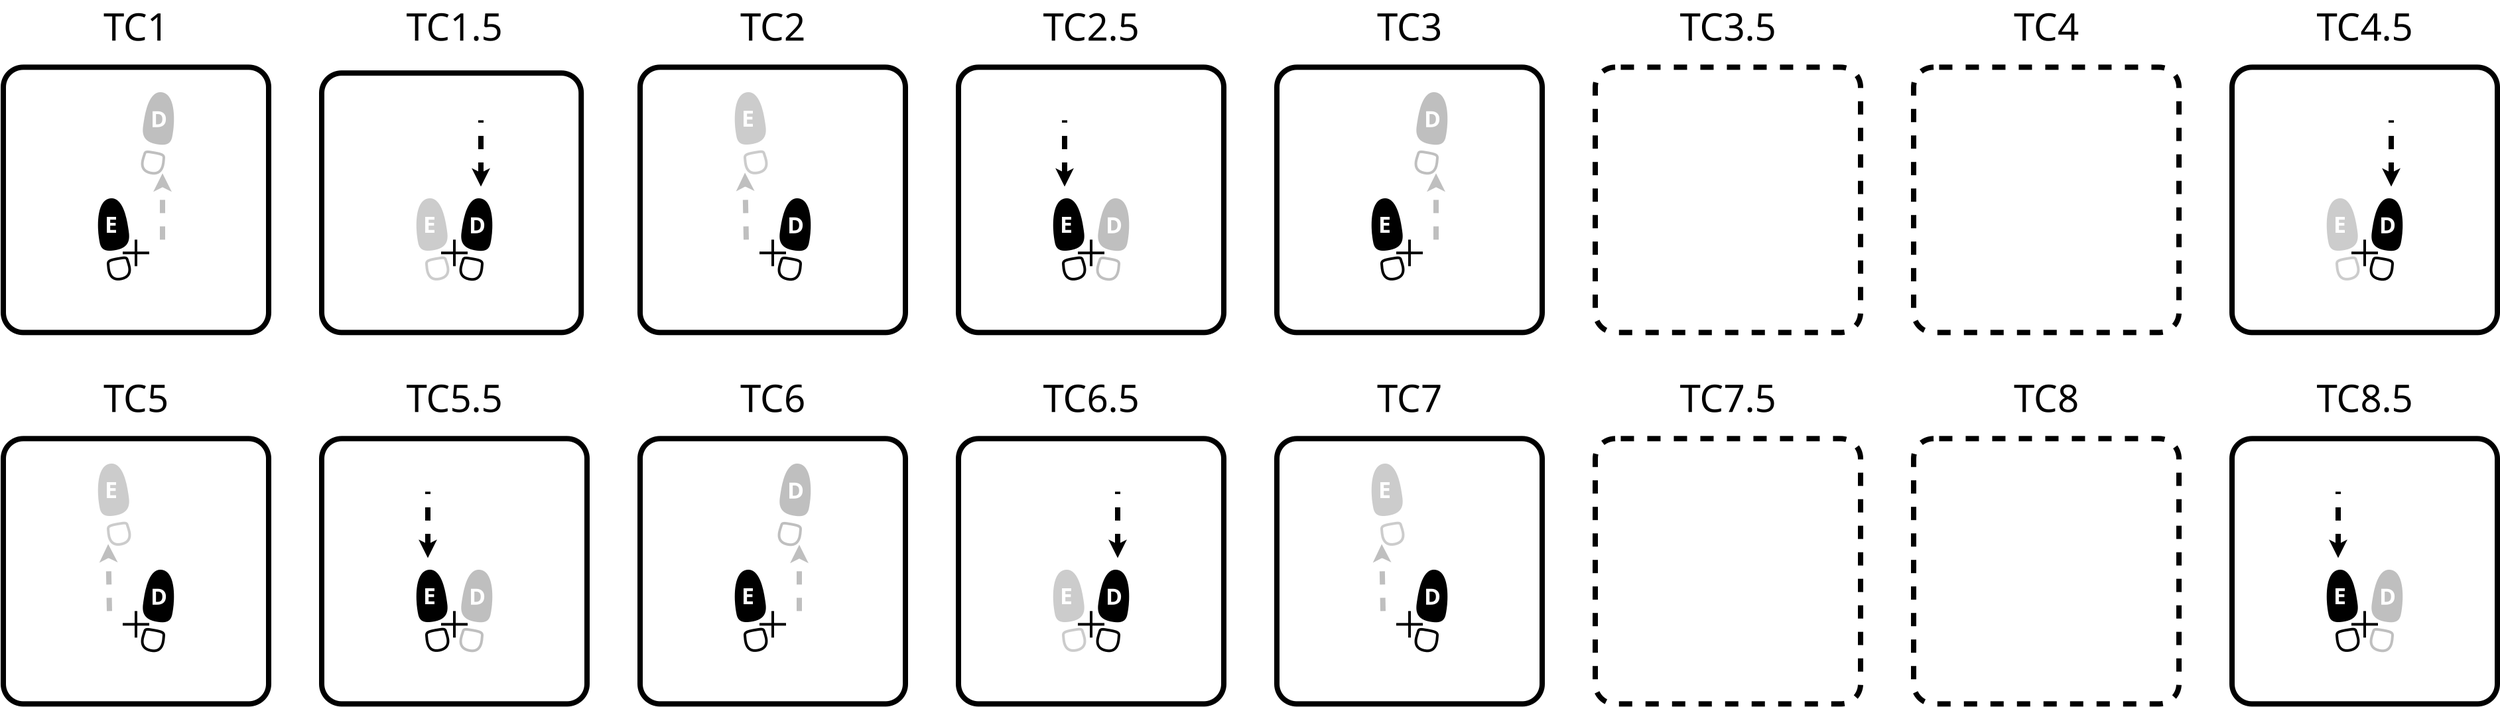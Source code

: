<?xml version="1.0" encoding="UTF-8"?>
<dia:diagram xmlns:dia="http://www.lysator.liu.se/~alla/dia/">
  <dia:layer name="fondo" visible="true" connectable="true">
    <dia:object type="Standard - Box" version="0" id="O0">
      <dia:attribute name="obj_pos">
        <dia:point val="89,26"/>
      </dia:attribute>
      <dia:attribute name="obj_bb">
        <dia:rectangle val="88.8,25.8;109.2,46.2"/>
      </dia:attribute>
      <dia:attribute name="elem_corner">
        <dia:point val="89,26"/>
      </dia:attribute>
      <dia:attribute name="elem_width">
        <dia:real val="20"/>
      </dia:attribute>
      <dia:attribute name="elem_height">
        <dia:real val="20"/>
      </dia:attribute>
      <dia:attribute name="border_width">
        <dia:real val="0.4"/>
      </dia:attribute>
      <dia:attribute name="inner_color">
        <dia:color val="#000000ff"/>
      </dia:attribute>
      <dia:attribute name="show_background">
        <dia:boolean val="false"/>
      </dia:attribute>
      <dia:attribute name="line_style">
        <dia:enum val="1"/>
      </dia:attribute>
      <dia:attribute name="line_join">
        <dia:enum val="1"/>
      </dia:attribute>
      <dia:attribute name="corner_radius">
        <dia:real val="1.5"/>
      </dia:attribute>
    </dia:object>
    <dia:object type="Standard - Box" version="0" id="O1">
      <dia:attribute name="obj_pos">
        <dia:point val="113,26"/>
      </dia:attribute>
      <dia:attribute name="obj_bb">
        <dia:rectangle val="112.8,25.8;133.2,46.2"/>
      </dia:attribute>
      <dia:attribute name="elem_corner">
        <dia:point val="113,26"/>
      </dia:attribute>
      <dia:attribute name="elem_width">
        <dia:real val="20"/>
      </dia:attribute>
      <dia:attribute name="elem_height">
        <dia:real val="20"/>
      </dia:attribute>
      <dia:attribute name="border_width">
        <dia:real val="0.4"/>
      </dia:attribute>
      <dia:attribute name="inner_color">
        <dia:color val="#000000ff"/>
      </dia:attribute>
      <dia:attribute name="show_background">
        <dia:boolean val="false"/>
      </dia:attribute>
      <dia:attribute name="line_join">
        <dia:enum val="1"/>
      </dia:attribute>
      <dia:attribute name="corner_radius">
        <dia:real val="1.5"/>
      </dia:attribute>
    </dia:object>
    <dia:group>
      <dia:attribute name="meta">
        <dia:composite type="dict"/>
      </dia:attribute>
      <dia:attribute name="matrix"/>
      <dia:object type="Standard - Line" version="0" id="O2">
        <dia:attribute name="obj_pos">
          <dia:point val="123,39"/>
        </dia:attribute>
        <dia:attribute name="obj_bb">
          <dia:rectangle val="122.9,38.9;123.1,41.1"/>
        </dia:attribute>
        <dia:attribute name="conn_endpoints">
          <dia:point val="123,39"/>
          <dia:point val="123,41"/>
        </dia:attribute>
        <dia:attribute name="numcp">
          <dia:int val="1"/>
        </dia:attribute>
        <dia:attribute name="line_width">
          <dia:real val="0.2"/>
        </dia:attribute>
      </dia:object>
      <dia:object type="Standard - Line" version="0" id="O3">
        <dia:attribute name="obj_pos">
          <dia:point val="124,40"/>
        </dia:attribute>
        <dia:attribute name="obj_bb">
          <dia:rectangle val="121.9,39.9;124.1,40.1"/>
        </dia:attribute>
        <dia:attribute name="conn_endpoints">
          <dia:point val="124,40"/>
          <dia:point val="122,40"/>
        </dia:attribute>
        <dia:attribute name="numcp">
          <dia:int val="1"/>
        </dia:attribute>
        <dia:attribute name="line_width">
          <dia:real val="0.2"/>
        </dia:attribute>
      </dia:object>
    </dia:group>
    <dia:object type="Standard - Box" version="0" id="O4">
      <dia:attribute name="obj_pos">
        <dia:point val="41,26"/>
      </dia:attribute>
      <dia:attribute name="obj_bb">
        <dia:rectangle val="40.8,25.8;61.2,46.2"/>
      </dia:attribute>
      <dia:attribute name="elem_corner">
        <dia:point val="41,26"/>
      </dia:attribute>
      <dia:attribute name="elem_width">
        <dia:real val="20"/>
      </dia:attribute>
      <dia:attribute name="elem_height">
        <dia:real val="20"/>
      </dia:attribute>
      <dia:attribute name="border_width">
        <dia:real val="0.4"/>
      </dia:attribute>
      <dia:attribute name="inner_color">
        <dia:color val="#000000ff"/>
      </dia:attribute>
      <dia:attribute name="show_background">
        <dia:boolean val="false"/>
      </dia:attribute>
      <dia:attribute name="line_join">
        <dia:enum val="1"/>
      </dia:attribute>
      <dia:attribute name="corner_radius">
        <dia:real val="1.5"/>
      </dia:attribute>
    </dia:object>
    <dia:group>
      <dia:attribute name="meta">
        <dia:composite type="dict"/>
      </dia:attribute>
      <dia:attribute name="matrix"/>
      <dia:object type="Standard - Line" version="0" id="O5">
        <dia:attribute name="obj_pos">
          <dia:point val="51,39"/>
        </dia:attribute>
        <dia:attribute name="obj_bb">
          <dia:rectangle val="50.9,38.9;51.1,41.1"/>
        </dia:attribute>
        <dia:attribute name="conn_endpoints">
          <dia:point val="51,39"/>
          <dia:point val="51,41"/>
        </dia:attribute>
        <dia:attribute name="numcp">
          <dia:int val="1"/>
        </dia:attribute>
        <dia:attribute name="line_width">
          <dia:real val="0.2"/>
        </dia:attribute>
      </dia:object>
      <dia:object type="Standard - Line" version="0" id="O6">
        <dia:attribute name="obj_pos">
          <dia:point val="52,40"/>
        </dia:attribute>
        <dia:attribute name="obj_bb">
          <dia:rectangle val="49.9,39.9;52.1,40.1"/>
        </dia:attribute>
        <dia:attribute name="conn_endpoints">
          <dia:point val="52,40"/>
          <dia:point val="50,40"/>
        </dia:attribute>
        <dia:attribute name="numcp">
          <dia:int val="1"/>
        </dia:attribute>
        <dia:attribute name="line_width">
          <dia:real val="0.2"/>
        </dia:attribute>
      </dia:object>
    </dia:group>
    <dia:object type="Standard - Box" version="0" id="O7">
      <dia:attribute name="obj_pos">
        <dia:point val="113,-2"/>
      </dia:attribute>
      <dia:attribute name="obj_bb">
        <dia:rectangle val="112.8,-2.2;133.2,18.2"/>
      </dia:attribute>
      <dia:attribute name="elem_corner">
        <dia:point val="113,-2"/>
      </dia:attribute>
      <dia:attribute name="elem_width">
        <dia:real val="20"/>
      </dia:attribute>
      <dia:attribute name="elem_height">
        <dia:real val="20"/>
      </dia:attribute>
      <dia:attribute name="border_width">
        <dia:real val="0.4"/>
      </dia:attribute>
      <dia:attribute name="inner_color">
        <dia:color val="#000000ff"/>
      </dia:attribute>
      <dia:attribute name="show_background">
        <dia:boolean val="false"/>
      </dia:attribute>
      <dia:attribute name="line_join">
        <dia:enum val="1"/>
      </dia:attribute>
      <dia:attribute name="corner_radius">
        <dia:real val="1.5"/>
      </dia:attribute>
    </dia:object>
    <dia:group>
      <dia:attribute name="meta">
        <dia:composite type="dict"/>
      </dia:attribute>
      <dia:attribute name="matrix"/>
      <dia:object type="Standard - Line" version="0" id="O8">
        <dia:attribute name="obj_pos">
          <dia:point val="123,11"/>
        </dia:attribute>
        <dia:attribute name="obj_bb">
          <dia:rectangle val="122.9,10.9;123.1,13.1"/>
        </dia:attribute>
        <dia:attribute name="conn_endpoints">
          <dia:point val="123,11"/>
          <dia:point val="123,13"/>
        </dia:attribute>
        <dia:attribute name="numcp">
          <dia:int val="1"/>
        </dia:attribute>
        <dia:attribute name="line_width">
          <dia:real val="0.2"/>
        </dia:attribute>
      </dia:object>
      <dia:object type="Standard - Line" version="0" id="O9">
        <dia:attribute name="obj_pos">
          <dia:point val="124,12"/>
        </dia:attribute>
        <dia:attribute name="obj_bb">
          <dia:rectangle val="121.9,11.9;124.1,12.1"/>
        </dia:attribute>
        <dia:attribute name="conn_endpoints">
          <dia:point val="124,12"/>
          <dia:point val="122,12"/>
        </dia:attribute>
        <dia:attribute name="numcp">
          <dia:int val="1"/>
        </dia:attribute>
        <dia:attribute name="line_width">
          <dia:real val="0.2"/>
        </dia:attribute>
      </dia:object>
    </dia:group>
    <dia:object type="Standard - Text" version="1" id="O10">
      <dia:attribute name="obj_pos">
        <dia:point val="51,-4"/>
      </dia:attribute>
      <dia:attribute name="obj_bb">
        <dia:rectangle val="48.337,-6.62;53.663,-3.333"/>
      </dia:attribute>
      <dia:attribute name="text">
        <dia:composite type="text">
          <dia:attribute name="string">
            <dia:string>#TC3#</dia:string>
          </dia:attribute>
          <dia:attribute name="font">
            <dia:font family="sans" style="0" name="Helvetica"/>
          </dia:attribute>
          <dia:attribute name="height">
            <dia:real val="3.528"/>
          </dia:attribute>
          <dia:attribute name="pos">
            <dia:point val="51,-4"/>
          </dia:attribute>
          <dia:attribute name="color">
            <dia:color val="#000000ff"/>
          </dia:attribute>
          <dia:attribute name="alignment">
            <dia:enum val="1"/>
          </dia:attribute>
        </dia:composite>
      </dia:attribute>
      <dia:attribute name="valign">
        <dia:enum val="3"/>
      </dia:attribute>
    </dia:object>
    <dia:object type="Standard - Text" version="1" id="O11">
      <dia:attribute name="obj_pos">
        <dia:point val="123,-4"/>
      </dia:attribute>
      <dia:attribute name="obj_bb">
        <dia:rectangle val="118.991,-6.62;127.009,-3.333"/>
      </dia:attribute>
      <dia:attribute name="text">
        <dia:composite type="text">
          <dia:attribute name="string">
            <dia:string>#TC4.5#</dia:string>
          </dia:attribute>
          <dia:attribute name="font">
            <dia:font family="sans" style="0" name="Helvetica"/>
          </dia:attribute>
          <dia:attribute name="height">
            <dia:real val="3.528"/>
          </dia:attribute>
          <dia:attribute name="pos">
            <dia:point val="123,-4"/>
          </dia:attribute>
          <dia:attribute name="color">
            <dia:color val="#000000ff"/>
          </dia:attribute>
          <dia:attribute name="alignment">
            <dia:enum val="1"/>
          </dia:attribute>
        </dia:composite>
      </dia:attribute>
      <dia:attribute name="valign">
        <dia:enum val="3"/>
      </dia:attribute>
    </dia:object>
    <dia:object type="Standard - Text" version="1" id="O12">
      <dia:attribute name="obj_pos">
        <dia:point val="99,-4"/>
      </dia:attribute>
      <dia:attribute name="obj_bb">
        <dia:rectangle val="96.338,-6.62;101.663,-3.333"/>
      </dia:attribute>
      <dia:attribute name="text">
        <dia:composite type="text">
          <dia:attribute name="string">
            <dia:string>#TC4#</dia:string>
          </dia:attribute>
          <dia:attribute name="font">
            <dia:font family="sans" style="0" name="Helvetica"/>
          </dia:attribute>
          <dia:attribute name="height">
            <dia:real val="3.528"/>
          </dia:attribute>
          <dia:attribute name="pos">
            <dia:point val="99,-4"/>
          </dia:attribute>
          <dia:attribute name="color">
            <dia:color val="#000000ff"/>
          </dia:attribute>
          <dia:attribute name="alignment">
            <dia:enum val="1"/>
          </dia:attribute>
        </dia:composite>
      </dia:attribute>
      <dia:attribute name="valign">
        <dia:enum val="3"/>
      </dia:attribute>
    </dia:object>
    <dia:object type="Standard - Text" version="1" id="O13">
      <dia:attribute name="obj_pos">
        <dia:point val="51,24"/>
      </dia:attribute>
      <dia:attribute name="obj_bb">
        <dia:rectangle val="48.337,21.38;53.663,24.668"/>
      </dia:attribute>
      <dia:attribute name="text">
        <dia:composite type="text">
          <dia:attribute name="string">
            <dia:string>#TC7#</dia:string>
          </dia:attribute>
          <dia:attribute name="font">
            <dia:font family="sans" style="0" name="Helvetica"/>
          </dia:attribute>
          <dia:attribute name="height">
            <dia:real val="3.528"/>
          </dia:attribute>
          <dia:attribute name="pos">
            <dia:point val="51,24"/>
          </dia:attribute>
          <dia:attribute name="color">
            <dia:color val="#000000ff"/>
          </dia:attribute>
          <dia:attribute name="alignment">
            <dia:enum val="1"/>
          </dia:attribute>
        </dia:composite>
      </dia:attribute>
      <dia:attribute name="valign">
        <dia:enum val="3"/>
      </dia:attribute>
    </dia:object>
    <dia:object type="Standard - Text" version="1" id="O14">
      <dia:attribute name="obj_pos">
        <dia:point val="123,24"/>
      </dia:attribute>
      <dia:attribute name="obj_bb">
        <dia:rectangle val="118.991,21.38;127.009,24.668"/>
      </dia:attribute>
      <dia:attribute name="text">
        <dia:composite type="text">
          <dia:attribute name="string">
            <dia:string>#TC8.5#</dia:string>
          </dia:attribute>
          <dia:attribute name="font">
            <dia:font family="sans" style="0" name="Helvetica"/>
          </dia:attribute>
          <dia:attribute name="height">
            <dia:real val="3.528"/>
          </dia:attribute>
          <dia:attribute name="pos">
            <dia:point val="123,24"/>
          </dia:attribute>
          <dia:attribute name="color">
            <dia:color val="#000000ff"/>
          </dia:attribute>
          <dia:attribute name="alignment">
            <dia:enum val="1"/>
          </dia:attribute>
        </dia:composite>
      </dia:attribute>
      <dia:attribute name="valign">
        <dia:enum val="3"/>
      </dia:attribute>
    </dia:object>
    <dia:object type="Standard - Text" version="1" id="O15">
      <dia:attribute name="obj_pos">
        <dia:point val="99,24"/>
      </dia:attribute>
      <dia:attribute name="obj_bb">
        <dia:rectangle val="96.338,21.38;101.663,24.668"/>
      </dia:attribute>
      <dia:attribute name="text">
        <dia:composite type="text">
          <dia:attribute name="string">
            <dia:string>#TC8#</dia:string>
          </dia:attribute>
          <dia:attribute name="font">
            <dia:font family="sans" style="0" name="Helvetica"/>
          </dia:attribute>
          <dia:attribute name="height">
            <dia:real val="3.528"/>
          </dia:attribute>
          <dia:attribute name="pos">
            <dia:point val="99,24"/>
          </dia:attribute>
          <dia:attribute name="color">
            <dia:color val="#000000ff"/>
          </dia:attribute>
          <dia:attribute name="alignment">
            <dia:enum val="1"/>
          </dia:attribute>
        </dia:composite>
      </dia:attribute>
      <dia:attribute name="valign">
        <dia:enum val="3"/>
      </dia:attribute>
    </dia:object>
    <dia:object type="Standard - Box" version="0" id="O16">
      <dia:attribute name="obj_pos">
        <dia:point val="41,-2"/>
      </dia:attribute>
      <dia:attribute name="obj_bb">
        <dia:rectangle val="40.8,-2.2;61.2,18.2"/>
      </dia:attribute>
      <dia:attribute name="elem_corner">
        <dia:point val="41,-2"/>
      </dia:attribute>
      <dia:attribute name="elem_width">
        <dia:real val="20"/>
      </dia:attribute>
      <dia:attribute name="elem_height">
        <dia:real val="20"/>
      </dia:attribute>
      <dia:attribute name="border_width">
        <dia:real val="0.4"/>
      </dia:attribute>
      <dia:attribute name="inner_color">
        <dia:color val="#000000ff"/>
      </dia:attribute>
      <dia:attribute name="show_background">
        <dia:boolean val="false"/>
      </dia:attribute>
      <dia:attribute name="line_join">
        <dia:enum val="1"/>
      </dia:attribute>
      <dia:attribute name="corner_radius">
        <dia:real val="1.5"/>
      </dia:attribute>
    </dia:object>
    <dia:group>
      <dia:attribute name="meta">
        <dia:composite type="dict"/>
      </dia:attribute>
      <dia:attribute name="matrix"/>
      <dia:object type="Standard - Line" version="0" id="O17">
        <dia:attribute name="obj_pos">
          <dia:point val="51,11"/>
        </dia:attribute>
        <dia:attribute name="obj_bb">
          <dia:rectangle val="50.9,10.9;51.1,13.1"/>
        </dia:attribute>
        <dia:attribute name="conn_endpoints">
          <dia:point val="51,11"/>
          <dia:point val="51,13"/>
        </dia:attribute>
        <dia:attribute name="numcp">
          <dia:int val="1"/>
        </dia:attribute>
        <dia:attribute name="line_width">
          <dia:real val="0.2"/>
        </dia:attribute>
      </dia:object>
      <dia:object type="Standard - Line" version="0" id="O18">
        <dia:attribute name="obj_pos">
          <dia:point val="52,12"/>
        </dia:attribute>
        <dia:attribute name="obj_bb">
          <dia:rectangle val="49.9,11.9;52.1,12.1"/>
        </dia:attribute>
        <dia:attribute name="conn_endpoints">
          <dia:point val="52,12"/>
          <dia:point val="50,12"/>
        </dia:attribute>
        <dia:attribute name="numcp">
          <dia:int val="1"/>
        </dia:attribute>
        <dia:attribute name="line_width">
          <dia:real val="0.2"/>
        </dia:attribute>
      </dia:object>
    </dia:group>
    <dia:object type="Standard - Box" version="0" id="O19">
      <dia:attribute name="obj_pos">
        <dia:point val="89,-2"/>
      </dia:attribute>
      <dia:attribute name="obj_bb">
        <dia:rectangle val="88.8,-2.2;109.2,18.2"/>
      </dia:attribute>
      <dia:attribute name="elem_corner">
        <dia:point val="89,-2"/>
      </dia:attribute>
      <dia:attribute name="elem_width">
        <dia:real val="20"/>
      </dia:attribute>
      <dia:attribute name="elem_height">
        <dia:real val="20"/>
      </dia:attribute>
      <dia:attribute name="border_width">
        <dia:real val="0.4"/>
      </dia:attribute>
      <dia:attribute name="inner_color">
        <dia:color val="#000000ff"/>
      </dia:attribute>
      <dia:attribute name="show_background">
        <dia:boolean val="false"/>
      </dia:attribute>
      <dia:attribute name="line_style">
        <dia:enum val="1"/>
      </dia:attribute>
      <dia:attribute name="line_join">
        <dia:enum val="1"/>
      </dia:attribute>
      <dia:attribute name="corner_radius">
        <dia:real val="1.5"/>
      </dia:attribute>
    </dia:object>
    <dia:object type="Standard - Box" version="0" id="O20">
      <dia:attribute name="obj_pos">
        <dia:point val="-7,26"/>
      </dia:attribute>
      <dia:attribute name="obj_bb">
        <dia:rectangle val="-7.2,25.8;13.2,46.2"/>
      </dia:attribute>
      <dia:attribute name="elem_corner">
        <dia:point val="-7,26"/>
      </dia:attribute>
      <dia:attribute name="elem_width">
        <dia:real val="20"/>
      </dia:attribute>
      <dia:attribute name="elem_height">
        <dia:real val="20"/>
      </dia:attribute>
      <dia:attribute name="border_width">
        <dia:real val="0.4"/>
      </dia:attribute>
      <dia:attribute name="inner_color">
        <dia:color val="#000000ff"/>
      </dia:attribute>
      <dia:attribute name="show_background">
        <dia:boolean val="false"/>
      </dia:attribute>
      <dia:attribute name="line_join">
        <dia:enum val="1"/>
      </dia:attribute>
      <dia:attribute name="corner_radius">
        <dia:real val="1.5"/>
      </dia:attribute>
    </dia:object>
    <dia:group>
      <dia:attribute name="meta">
        <dia:composite type="dict"/>
      </dia:attribute>
      <dia:attribute name="matrix"/>
      <dia:object type="Standard - Line" version="0" id="O21">
        <dia:attribute name="obj_pos">
          <dia:point val="3,39"/>
        </dia:attribute>
        <dia:attribute name="obj_bb">
          <dia:rectangle val="2.9,38.9;3.1,41.1"/>
        </dia:attribute>
        <dia:attribute name="conn_endpoints">
          <dia:point val="3,39"/>
          <dia:point val="3,41"/>
        </dia:attribute>
        <dia:attribute name="numcp">
          <dia:int val="1"/>
        </dia:attribute>
        <dia:attribute name="line_width">
          <dia:real val="0.2"/>
        </dia:attribute>
      </dia:object>
      <dia:object type="Standard - Line" version="0" id="O22">
        <dia:attribute name="obj_pos">
          <dia:point val="4,40"/>
        </dia:attribute>
        <dia:attribute name="obj_bb">
          <dia:rectangle val="1.9,39.9;4.1,40.1"/>
        </dia:attribute>
        <dia:attribute name="conn_endpoints">
          <dia:point val="4,40"/>
          <dia:point val="2,40"/>
        </dia:attribute>
        <dia:attribute name="numcp">
          <dia:int val="1"/>
        </dia:attribute>
        <dia:attribute name="line_width">
          <dia:real val="0.2"/>
        </dia:attribute>
      </dia:object>
    </dia:group>
    <dia:object type="Standard - Box" version="0" id="O23">
      <dia:attribute name="obj_pos">
        <dia:point val="-31,26"/>
      </dia:attribute>
      <dia:attribute name="obj_bb">
        <dia:rectangle val="-31.2,25.8;-10.8,46.2"/>
      </dia:attribute>
      <dia:attribute name="elem_corner">
        <dia:point val="-31,26"/>
      </dia:attribute>
      <dia:attribute name="elem_width">
        <dia:real val="20"/>
      </dia:attribute>
      <dia:attribute name="elem_height">
        <dia:real val="20"/>
      </dia:attribute>
      <dia:attribute name="border_width">
        <dia:real val="0.4"/>
      </dia:attribute>
      <dia:attribute name="inner_color">
        <dia:color val="#000000ff"/>
      </dia:attribute>
      <dia:attribute name="show_background">
        <dia:boolean val="false"/>
      </dia:attribute>
      <dia:attribute name="line_join">
        <dia:enum val="1"/>
      </dia:attribute>
      <dia:attribute name="corner_radius">
        <dia:real val="1.5"/>
      </dia:attribute>
    </dia:object>
    <dia:group>
      <dia:attribute name="meta">
        <dia:composite type="dict"/>
      </dia:attribute>
      <dia:attribute name="matrix"/>
      <dia:object type="Standard - Line" version="0" id="O24">
        <dia:attribute name="obj_pos">
          <dia:point val="-21,39"/>
        </dia:attribute>
        <dia:attribute name="obj_bb">
          <dia:rectangle val="-21.1,38.9;-20.9,41.1"/>
        </dia:attribute>
        <dia:attribute name="conn_endpoints">
          <dia:point val="-21,39"/>
          <dia:point val="-21,41"/>
        </dia:attribute>
        <dia:attribute name="numcp">
          <dia:int val="1"/>
        </dia:attribute>
        <dia:attribute name="line_width">
          <dia:real val="0.2"/>
        </dia:attribute>
      </dia:object>
      <dia:object type="Standard - Line" version="0" id="O25">
        <dia:attribute name="obj_pos">
          <dia:point val="-20,40"/>
        </dia:attribute>
        <dia:attribute name="obj_bb">
          <dia:rectangle val="-22.1,39.9;-19.9,40.1"/>
        </dia:attribute>
        <dia:attribute name="conn_endpoints">
          <dia:point val="-20,40"/>
          <dia:point val="-22,40"/>
        </dia:attribute>
        <dia:attribute name="numcp">
          <dia:int val="1"/>
        </dia:attribute>
        <dia:attribute name="line_width">
          <dia:real val="0.2"/>
        </dia:attribute>
      </dia:object>
    </dia:group>
    <dia:object type="Standard - Box" version="0" id="O26">
      <dia:attribute name="obj_pos">
        <dia:point val="-55,26"/>
      </dia:attribute>
      <dia:attribute name="obj_bb">
        <dia:rectangle val="-55.2,25.8;-34.8,46.2"/>
      </dia:attribute>
      <dia:attribute name="elem_corner">
        <dia:point val="-55,26"/>
      </dia:attribute>
      <dia:attribute name="elem_width">
        <dia:real val="20"/>
      </dia:attribute>
      <dia:attribute name="elem_height">
        <dia:real val="20"/>
      </dia:attribute>
      <dia:attribute name="border_width">
        <dia:real val="0.4"/>
      </dia:attribute>
      <dia:attribute name="inner_color">
        <dia:color val="#000000ff"/>
      </dia:attribute>
      <dia:attribute name="show_background">
        <dia:boolean val="false"/>
      </dia:attribute>
      <dia:attribute name="line_join">
        <dia:enum val="1"/>
      </dia:attribute>
      <dia:attribute name="corner_radius">
        <dia:real val="1.5"/>
      </dia:attribute>
    </dia:object>
    <dia:group>
      <dia:attribute name="meta">
        <dia:composite type="dict"/>
      </dia:attribute>
      <dia:attribute name="matrix"/>
      <dia:object type="Standard - Line" version="0" id="O27">
        <dia:attribute name="obj_pos">
          <dia:point val="-45,39"/>
        </dia:attribute>
        <dia:attribute name="obj_bb">
          <dia:rectangle val="-45.1,38.9;-44.9,41.1"/>
        </dia:attribute>
        <dia:attribute name="conn_endpoints">
          <dia:point val="-45,39"/>
          <dia:point val="-45,41"/>
        </dia:attribute>
        <dia:attribute name="numcp">
          <dia:int val="1"/>
        </dia:attribute>
        <dia:attribute name="line_width">
          <dia:real val="0.2"/>
        </dia:attribute>
      </dia:object>
      <dia:object type="Standard - Line" version="0" id="O28">
        <dia:attribute name="obj_pos">
          <dia:point val="-44,40"/>
        </dia:attribute>
        <dia:attribute name="obj_bb">
          <dia:rectangle val="-46.1,39.9;-43.9,40.1"/>
        </dia:attribute>
        <dia:attribute name="conn_endpoints">
          <dia:point val="-44,40"/>
          <dia:point val="-46,40"/>
        </dia:attribute>
        <dia:attribute name="numcp">
          <dia:int val="1"/>
        </dia:attribute>
        <dia:attribute name="line_width">
          <dia:real val="0.2"/>
        </dia:attribute>
      </dia:object>
    </dia:group>
    <dia:object type="Standard - Box" version="0" id="O29">
      <dia:attribute name="obj_pos">
        <dia:point val="-7,-2"/>
      </dia:attribute>
      <dia:attribute name="obj_bb">
        <dia:rectangle val="-7.2,-2.2;13.2,18.2"/>
      </dia:attribute>
      <dia:attribute name="elem_corner">
        <dia:point val="-7,-2"/>
      </dia:attribute>
      <dia:attribute name="elem_width">
        <dia:real val="20"/>
      </dia:attribute>
      <dia:attribute name="elem_height">
        <dia:real val="20"/>
      </dia:attribute>
      <dia:attribute name="border_width">
        <dia:real val="0.4"/>
      </dia:attribute>
      <dia:attribute name="inner_color">
        <dia:color val="#000000ff"/>
      </dia:attribute>
      <dia:attribute name="show_background">
        <dia:boolean val="false"/>
      </dia:attribute>
      <dia:attribute name="line_join">
        <dia:enum val="1"/>
      </dia:attribute>
      <dia:attribute name="corner_radius">
        <dia:real val="1.5"/>
      </dia:attribute>
    </dia:object>
    <dia:group>
      <dia:attribute name="meta">
        <dia:composite type="dict"/>
      </dia:attribute>
      <dia:attribute name="matrix"/>
      <dia:object type="Standard - Line" version="0" id="O30">
        <dia:attribute name="obj_pos">
          <dia:point val="3,11"/>
        </dia:attribute>
        <dia:attribute name="obj_bb">
          <dia:rectangle val="2.9,10.9;3.1,13.1"/>
        </dia:attribute>
        <dia:attribute name="conn_endpoints">
          <dia:point val="3,11"/>
          <dia:point val="3,13"/>
        </dia:attribute>
        <dia:attribute name="numcp">
          <dia:int val="1"/>
        </dia:attribute>
        <dia:attribute name="line_width">
          <dia:real val="0.2"/>
        </dia:attribute>
      </dia:object>
      <dia:object type="Standard - Line" version="0" id="O31">
        <dia:attribute name="obj_pos">
          <dia:point val="4,12"/>
        </dia:attribute>
        <dia:attribute name="obj_bb">
          <dia:rectangle val="1.9,11.9;4.1,12.1"/>
        </dia:attribute>
        <dia:attribute name="conn_endpoints">
          <dia:point val="4,12"/>
          <dia:point val="2,12"/>
        </dia:attribute>
        <dia:attribute name="numcp">
          <dia:int val="1"/>
        </dia:attribute>
        <dia:attribute name="line_width">
          <dia:real val="0.2"/>
        </dia:attribute>
      </dia:object>
    </dia:group>
    <dia:object type="Standard - Box" version="0" id="O32">
      <dia:attribute name="obj_pos">
        <dia:point val="-31,-1.561"/>
      </dia:attribute>
      <dia:attribute name="obj_bb">
        <dia:rectangle val="-31.2,-1.761;-11.239,18.2"/>
      </dia:attribute>
      <dia:attribute name="elem_corner">
        <dia:point val="-31,-1.561"/>
      </dia:attribute>
      <dia:attribute name="elem_width">
        <dia:real val="19.561"/>
      </dia:attribute>
      <dia:attribute name="elem_height">
        <dia:real val="19.561"/>
      </dia:attribute>
      <dia:attribute name="border_width">
        <dia:real val="0.4"/>
      </dia:attribute>
      <dia:attribute name="inner_color">
        <dia:color val="#000000ff"/>
      </dia:attribute>
      <dia:attribute name="show_background">
        <dia:boolean val="false"/>
      </dia:attribute>
      <dia:attribute name="line_join">
        <dia:enum val="1"/>
      </dia:attribute>
      <dia:attribute name="corner_radius">
        <dia:real val="1.5"/>
      </dia:attribute>
    </dia:object>
    <dia:group>
      <dia:attribute name="meta">
        <dia:composite type="dict"/>
      </dia:attribute>
      <dia:attribute name="matrix"/>
      <dia:object type="Standard - Line" version="0" id="O33">
        <dia:attribute name="obj_pos">
          <dia:point val="-21,11"/>
        </dia:attribute>
        <dia:attribute name="obj_bb">
          <dia:rectangle val="-21.1,10.9;-20.9,13.1"/>
        </dia:attribute>
        <dia:attribute name="conn_endpoints">
          <dia:point val="-21,11"/>
          <dia:point val="-21,13"/>
        </dia:attribute>
        <dia:attribute name="numcp">
          <dia:int val="1"/>
        </dia:attribute>
        <dia:attribute name="line_width">
          <dia:real val="0.2"/>
        </dia:attribute>
      </dia:object>
      <dia:object type="Standard - Line" version="0" id="O34">
        <dia:attribute name="obj_pos">
          <dia:point val="-20,12"/>
        </dia:attribute>
        <dia:attribute name="obj_bb">
          <dia:rectangle val="-22.1,11.9;-19.9,12.1"/>
        </dia:attribute>
        <dia:attribute name="conn_endpoints">
          <dia:point val="-20,12"/>
          <dia:point val="-22,12"/>
        </dia:attribute>
        <dia:attribute name="numcp">
          <dia:int val="1"/>
        </dia:attribute>
        <dia:attribute name="line_width">
          <dia:real val="0.2"/>
        </dia:attribute>
      </dia:object>
    </dia:group>
    <dia:object type="Standard - Text" version="1" id="O35">
      <dia:attribute name="obj_pos">
        <dia:point val="-45,-4"/>
      </dia:attribute>
      <dia:attribute name="obj_bb">
        <dia:rectangle val="-47.663,-6.62;-42.337,-3.333"/>
      </dia:attribute>
      <dia:attribute name="text">
        <dia:composite type="text">
          <dia:attribute name="string">
            <dia:string>#TC1#</dia:string>
          </dia:attribute>
          <dia:attribute name="font">
            <dia:font family="sans" style="0" name="Helvetica"/>
          </dia:attribute>
          <dia:attribute name="height">
            <dia:real val="3.528"/>
          </dia:attribute>
          <dia:attribute name="pos">
            <dia:point val="-45,-4"/>
          </dia:attribute>
          <dia:attribute name="color">
            <dia:color val="#000000ff"/>
          </dia:attribute>
          <dia:attribute name="alignment">
            <dia:enum val="1"/>
          </dia:attribute>
        </dia:composite>
      </dia:attribute>
      <dia:attribute name="valign">
        <dia:enum val="3"/>
      </dia:attribute>
    </dia:object>
    <dia:object type="Standard - Text" version="1" id="O36">
      <dia:attribute name="obj_pos">
        <dia:point val="-21,-4"/>
      </dia:attribute>
      <dia:attribute name="obj_bb">
        <dia:rectangle val="-25.009,-6.62;-16.991,-3.333"/>
      </dia:attribute>
      <dia:attribute name="text">
        <dia:composite type="text">
          <dia:attribute name="string">
            <dia:string>#TC1.5#</dia:string>
          </dia:attribute>
          <dia:attribute name="font">
            <dia:font family="sans" style="0" name="Helvetica"/>
          </dia:attribute>
          <dia:attribute name="height">
            <dia:real val="3.528"/>
          </dia:attribute>
          <dia:attribute name="pos">
            <dia:point val="-21,-4"/>
          </dia:attribute>
          <dia:attribute name="color">
            <dia:color val="#000000ff"/>
          </dia:attribute>
          <dia:attribute name="alignment">
            <dia:enum val="1"/>
          </dia:attribute>
        </dia:composite>
      </dia:attribute>
      <dia:attribute name="valign">
        <dia:enum val="3"/>
      </dia:attribute>
    </dia:object>
    <dia:object type="Standard - Text" version="1" id="O37">
      <dia:attribute name="obj_pos">
        <dia:point val="3,-4"/>
      </dia:attribute>
      <dia:attribute name="obj_bb">
        <dia:rectangle val="0.338,-6.62;5.662,-3.333"/>
      </dia:attribute>
      <dia:attribute name="text">
        <dia:composite type="text">
          <dia:attribute name="string">
            <dia:string>#TC2#</dia:string>
          </dia:attribute>
          <dia:attribute name="font">
            <dia:font family="sans" style="0" name="Helvetica"/>
          </dia:attribute>
          <dia:attribute name="height">
            <dia:real val="3.528"/>
          </dia:attribute>
          <dia:attribute name="pos">
            <dia:point val="3,-4"/>
          </dia:attribute>
          <dia:attribute name="color">
            <dia:color val="#000000ff"/>
          </dia:attribute>
          <dia:attribute name="alignment">
            <dia:enum val="1"/>
          </dia:attribute>
        </dia:composite>
      </dia:attribute>
      <dia:attribute name="valign">
        <dia:enum val="3"/>
      </dia:attribute>
    </dia:object>
    <dia:object type="Standard - Text" version="1" id="O38">
      <dia:attribute name="obj_pos">
        <dia:point val="27,-4"/>
      </dia:attribute>
      <dia:attribute name="obj_bb">
        <dia:rectangle val="22.991,-6.62;31.009,-3.333"/>
      </dia:attribute>
      <dia:attribute name="text">
        <dia:composite type="text">
          <dia:attribute name="string">
            <dia:string>#TC2.5#</dia:string>
          </dia:attribute>
          <dia:attribute name="font">
            <dia:font family="sans" style="0" name="Helvetica"/>
          </dia:attribute>
          <dia:attribute name="height">
            <dia:real val="3.528"/>
          </dia:attribute>
          <dia:attribute name="pos">
            <dia:point val="27,-4"/>
          </dia:attribute>
          <dia:attribute name="color">
            <dia:color val="#000000ff"/>
          </dia:attribute>
          <dia:attribute name="alignment">
            <dia:enum val="1"/>
          </dia:attribute>
        </dia:composite>
      </dia:attribute>
      <dia:attribute name="valign">
        <dia:enum val="3"/>
      </dia:attribute>
    </dia:object>
    <dia:object type="Standard - Text" version="1" id="O39">
      <dia:attribute name="obj_pos">
        <dia:point val="-45,24"/>
      </dia:attribute>
      <dia:attribute name="obj_bb">
        <dia:rectangle val="-47.663,21.38;-42.337,24.668"/>
      </dia:attribute>
      <dia:attribute name="text">
        <dia:composite type="text">
          <dia:attribute name="string">
            <dia:string>#TC5#</dia:string>
          </dia:attribute>
          <dia:attribute name="font">
            <dia:font family="sans" style="0" name="Helvetica"/>
          </dia:attribute>
          <dia:attribute name="height">
            <dia:real val="3.528"/>
          </dia:attribute>
          <dia:attribute name="pos">
            <dia:point val="-45,24"/>
          </dia:attribute>
          <dia:attribute name="color">
            <dia:color val="#000000ff"/>
          </dia:attribute>
          <dia:attribute name="alignment">
            <dia:enum val="1"/>
          </dia:attribute>
        </dia:composite>
      </dia:attribute>
      <dia:attribute name="valign">
        <dia:enum val="3"/>
      </dia:attribute>
    </dia:object>
    <dia:object type="Standard - Text" version="1" id="O40">
      <dia:attribute name="obj_pos">
        <dia:point val="-21,24"/>
      </dia:attribute>
      <dia:attribute name="obj_bb">
        <dia:rectangle val="-25.009,21.38;-16.991,24.668"/>
      </dia:attribute>
      <dia:attribute name="text">
        <dia:composite type="text">
          <dia:attribute name="string">
            <dia:string>#TC5.5#</dia:string>
          </dia:attribute>
          <dia:attribute name="font">
            <dia:font family="sans" style="0" name="Helvetica"/>
          </dia:attribute>
          <dia:attribute name="height">
            <dia:real val="3.528"/>
          </dia:attribute>
          <dia:attribute name="pos">
            <dia:point val="-21,24"/>
          </dia:attribute>
          <dia:attribute name="color">
            <dia:color val="#000000ff"/>
          </dia:attribute>
          <dia:attribute name="alignment">
            <dia:enum val="1"/>
          </dia:attribute>
        </dia:composite>
      </dia:attribute>
      <dia:attribute name="valign">
        <dia:enum val="3"/>
      </dia:attribute>
    </dia:object>
    <dia:object type="Standard - Text" version="1" id="O41">
      <dia:attribute name="obj_pos">
        <dia:point val="3,24"/>
      </dia:attribute>
      <dia:attribute name="obj_bb">
        <dia:rectangle val="0.338,21.38;5.662,24.668"/>
      </dia:attribute>
      <dia:attribute name="text">
        <dia:composite type="text">
          <dia:attribute name="string">
            <dia:string>#TC6#</dia:string>
          </dia:attribute>
          <dia:attribute name="font">
            <dia:font family="sans" style="0" name="Helvetica"/>
          </dia:attribute>
          <dia:attribute name="height">
            <dia:real val="3.528"/>
          </dia:attribute>
          <dia:attribute name="pos">
            <dia:point val="3,24"/>
          </dia:attribute>
          <dia:attribute name="color">
            <dia:color val="#000000ff"/>
          </dia:attribute>
          <dia:attribute name="alignment">
            <dia:enum val="1"/>
          </dia:attribute>
        </dia:composite>
      </dia:attribute>
      <dia:attribute name="valign">
        <dia:enum val="3"/>
      </dia:attribute>
    </dia:object>
    <dia:object type="Standard - Text" version="1" id="O42">
      <dia:attribute name="obj_pos">
        <dia:point val="27,24"/>
      </dia:attribute>
      <dia:attribute name="obj_bb">
        <dia:rectangle val="22.991,21.38;31.009,24.668"/>
      </dia:attribute>
      <dia:attribute name="text">
        <dia:composite type="text">
          <dia:attribute name="string">
            <dia:string>#TC6.5#</dia:string>
          </dia:attribute>
          <dia:attribute name="font">
            <dia:font family="sans" style="0" name="Helvetica"/>
          </dia:attribute>
          <dia:attribute name="height">
            <dia:real val="3.528"/>
          </dia:attribute>
          <dia:attribute name="pos">
            <dia:point val="27,24"/>
          </dia:attribute>
          <dia:attribute name="color">
            <dia:color val="#000000ff"/>
          </dia:attribute>
          <dia:attribute name="alignment">
            <dia:enum val="1"/>
          </dia:attribute>
        </dia:composite>
      </dia:attribute>
      <dia:attribute name="valign">
        <dia:enum val="3"/>
      </dia:attribute>
    </dia:object>
    <dia:object type="Standard - Box" version="0" id="O43">
      <dia:attribute name="obj_pos">
        <dia:point val="-55,-2"/>
      </dia:attribute>
      <dia:attribute name="obj_bb">
        <dia:rectangle val="-55.2,-2.2;-34.8,18.2"/>
      </dia:attribute>
      <dia:attribute name="elem_corner">
        <dia:point val="-55,-2"/>
      </dia:attribute>
      <dia:attribute name="elem_width">
        <dia:real val="20"/>
      </dia:attribute>
      <dia:attribute name="elem_height">
        <dia:real val="20"/>
      </dia:attribute>
      <dia:attribute name="border_width">
        <dia:real val="0.4"/>
      </dia:attribute>
      <dia:attribute name="inner_color">
        <dia:color val="#000000ff"/>
      </dia:attribute>
      <dia:attribute name="show_background">
        <dia:boolean val="false"/>
      </dia:attribute>
      <dia:attribute name="line_join">
        <dia:enum val="1"/>
      </dia:attribute>
      <dia:attribute name="corner_radius">
        <dia:real val="1.5"/>
      </dia:attribute>
    </dia:object>
    <dia:group>
      <dia:attribute name="meta">
        <dia:composite type="dict"/>
      </dia:attribute>
      <dia:attribute name="matrix"/>
      <dia:object type="Standard - Line" version="0" id="O44">
        <dia:attribute name="obj_pos">
          <dia:point val="-45,11"/>
        </dia:attribute>
        <dia:attribute name="obj_bb">
          <dia:rectangle val="-45.1,10.9;-44.9,13.1"/>
        </dia:attribute>
        <dia:attribute name="conn_endpoints">
          <dia:point val="-45,11"/>
          <dia:point val="-45,13"/>
        </dia:attribute>
        <dia:attribute name="numcp">
          <dia:int val="1"/>
        </dia:attribute>
        <dia:attribute name="line_width">
          <dia:real val="0.2"/>
        </dia:attribute>
      </dia:object>
      <dia:object type="Standard - Line" version="0" id="O45">
        <dia:attribute name="obj_pos">
          <dia:point val="-44,12"/>
        </dia:attribute>
        <dia:attribute name="obj_bb">
          <dia:rectangle val="-46.1,11.9;-43.9,12.1"/>
        </dia:attribute>
        <dia:attribute name="conn_endpoints">
          <dia:point val="-44,12"/>
          <dia:point val="-46,12"/>
        </dia:attribute>
        <dia:attribute name="numcp">
          <dia:int val="1"/>
        </dia:attribute>
        <dia:attribute name="line_width">
          <dia:real val="0.2"/>
        </dia:attribute>
      </dia:object>
    </dia:group>
    <dia:object type="Standard - Box" version="0" id="O46">
      <dia:attribute name="obj_pos">
        <dia:point val="17,26"/>
      </dia:attribute>
      <dia:attribute name="obj_bb">
        <dia:rectangle val="16.8,25.8;37.2,46.2"/>
      </dia:attribute>
      <dia:attribute name="elem_corner">
        <dia:point val="17,26"/>
      </dia:attribute>
      <dia:attribute name="elem_width">
        <dia:real val="20"/>
      </dia:attribute>
      <dia:attribute name="elem_height">
        <dia:real val="20"/>
      </dia:attribute>
      <dia:attribute name="border_width">
        <dia:real val="0.4"/>
      </dia:attribute>
      <dia:attribute name="inner_color">
        <dia:color val="#000000ff"/>
      </dia:attribute>
      <dia:attribute name="show_background">
        <dia:boolean val="false"/>
      </dia:attribute>
      <dia:attribute name="line_join">
        <dia:enum val="1"/>
      </dia:attribute>
      <dia:attribute name="corner_radius">
        <dia:real val="1.5"/>
      </dia:attribute>
    </dia:object>
    <dia:group>
      <dia:attribute name="meta">
        <dia:composite type="dict"/>
      </dia:attribute>
      <dia:attribute name="matrix"/>
      <dia:object type="Standard - Line" version="0" id="O47">
        <dia:attribute name="obj_pos">
          <dia:point val="27,39"/>
        </dia:attribute>
        <dia:attribute name="obj_bb">
          <dia:rectangle val="26.9,38.9;27.1,41.1"/>
        </dia:attribute>
        <dia:attribute name="conn_endpoints">
          <dia:point val="27,39"/>
          <dia:point val="27,41"/>
        </dia:attribute>
        <dia:attribute name="numcp">
          <dia:int val="1"/>
        </dia:attribute>
        <dia:attribute name="line_width">
          <dia:real val="0.2"/>
        </dia:attribute>
      </dia:object>
      <dia:object type="Standard - Line" version="0" id="O48">
        <dia:attribute name="obj_pos">
          <dia:point val="28,40"/>
        </dia:attribute>
        <dia:attribute name="obj_bb">
          <dia:rectangle val="25.9,39.9;28.1,40.1"/>
        </dia:attribute>
        <dia:attribute name="conn_endpoints">
          <dia:point val="28,40"/>
          <dia:point val="26,40"/>
        </dia:attribute>
        <dia:attribute name="numcp">
          <dia:int val="1"/>
        </dia:attribute>
        <dia:attribute name="line_width">
          <dia:real val="0.2"/>
        </dia:attribute>
      </dia:object>
    </dia:group>
    <dia:object type="Standard - Box" version="0" id="O49">
      <dia:attribute name="obj_pos">
        <dia:point val="17,-2"/>
      </dia:attribute>
      <dia:attribute name="obj_bb">
        <dia:rectangle val="16.8,-2.2;37.2,18.2"/>
      </dia:attribute>
      <dia:attribute name="elem_corner">
        <dia:point val="17,-2"/>
      </dia:attribute>
      <dia:attribute name="elem_width">
        <dia:real val="20"/>
      </dia:attribute>
      <dia:attribute name="elem_height">
        <dia:real val="20"/>
      </dia:attribute>
      <dia:attribute name="border_width">
        <dia:real val="0.4"/>
      </dia:attribute>
      <dia:attribute name="inner_color">
        <dia:color val="#000000ff"/>
      </dia:attribute>
      <dia:attribute name="show_background">
        <dia:boolean val="false"/>
      </dia:attribute>
      <dia:attribute name="line_join">
        <dia:enum val="1"/>
      </dia:attribute>
      <dia:attribute name="corner_radius">
        <dia:real val="1.5"/>
      </dia:attribute>
    </dia:object>
    <dia:group>
      <dia:attribute name="meta">
        <dia:composite type="dict"/>
      </dia:attribute>
      <dia:attribute name="matrix"/>
      <dia:object type="Standard - Line" version="0" id="O50">
        <dia:attribute name="obj_pos">
          <dia:point val="27,11"/>
        </dia:attribute>
        <dia:attribute name="obj_bb">
          <dia:rectangle val="26.9,10.9;27.1,13.1"/>
        </dia:attribute>
        <dia:attribute name="conn_endpoints">
          <dia:point val="27,11"/>
          <dia:point val="27,13"/>
        </dia:attribute>
        <dia:attribute name="numcp">
          <dia:int val="1"/>
        </dia:attribute>
        <dia:attribute name="line_width">
          <dia:real val="0.2"/>
        </dia:attribute>
      </dia:object>
      <dia:object type="Standard - Line" version="0" id="O51">
        <dia:attribute name="obj_pos">
          <dia:point val="28,12"/>
        </dia:attribute>
        <dia:attribute name="obj_bb">
          <dia:rectangle val="25.9,11.9;28.1,12.1"/>
        </dia:attribute>
        <dia:attribute name="conn_endpoints">
          <dia:point val="28,12"/>
          <dia:point val="26,12"/>
        </dia:attribute>
        <dia:attribute name="numcp">
          <dia:int val="1"/>
        </dia:attribute>
        <dia:attribute name="line_width">
          <dia:real val="0.2"/>
        </dia:attribute>
      </dia:object>
    </dia:group>
    <dia:object type="Standard - Box" version="0" id="O52">
      <dia:attribute name="obj_pos">
        <dia:point val="65,26"/>
      </dia:attribute>
      <dia:attribute name="obj_bb">
        <dia:rectangle val="64.8,25.8;85.2,46.2"/>
      </dia:attribute>
      <dia:attribute name="elem_corner">
        <dia:point val="65,26"/>
      </dia:attribute>
      <dia:attribute name="elem_width">
        <dia:real val="20"/>
      </dia:attribute>
      <dia:attribute name="elem_height">
        <dia:real val="20"/>
      </dia:attribute>
      <dia:attribute name="border_width">
        <dia:real val="0.4"/>
      </dia:attribute>
      <dia:attribute name="inner_color">
        <dia:color val="#000000ff"/>
      </dia:attribute>
      <dia:attribute name="show_background">
        <dia:boolean val="false"/>
      </dia:attribute>
      <dia:attribute name="line_style">
        <dia:enum val="1"/>
      </dia:attribute>
      <dia:attribute name="line_join">
        <dia:enum val="1"/>
      </dia:attribute>
      <dia:attribute name="corner_radius">
        <dia:real val="1.5"/>
      </dia:attribute>
    </dia:object>
    <dia:object type="Standard - Text" version="1" id="O53">
      <dia:attribute name="obj_pos">
        <dia:point val="75,-4"/>
      </dia:attribute>
      <dia:attribute name="obj_bb">
        <dia:rectangle val="70.991,-6.62;79.009,-3.333"/>
      </dia:attribute>
      <dia:attribute name="text">
        <dia:composite type="text">
          <dia:attribute name="string">
            <dia:string>#TC3.5#</dia:string>
          </dia:attribute>
          <dia:attribute name="font">
            <dia:font family="sans" style="0" name="Helvetica"/>
          </dia:attribute>
          <dia:attribute name="height">
            <dia:real val="3.528"/>
          </dia:attribute>
          <dia:attribute name="pos">
            <dia:point val="75,-4"/>
          </dia:attribute>
          <dia:attribute name="color">
            <dia:color val="#000000ff"/>
          </dia:attribute>
          <dia:attribute name="alignment">
            <dia:enum val="1"/>
          </dia:attribute>
        </dia:composite>
      </dia:attribute>
      <dia:attribute name="valign">
        <dia:enum val="3"/>
      </dia:attribute>
    </dia:object>
    <dia:object type="Standard - Text" version="1" id="O54">
      <dia:attribute name="obj_pos">
        <dia:point val="75,24"/>
      </dia:attribute>
      <dia:attribute name="obj_bb">
        <dia:rectangle val="70.991,21.38;79.009,24.668"/>
      </dia:attribute>
      <dia:attribute name="text">
        <dia:composite type="text">
          <dia:attribute name="string">
            <dia:string>#TC7.5#</dia:string>
          </dia:attribute>
          <dia:attribute name="font">
            <dia:font family="sans" style="0" name="Helvetica"/>
          </dia:attribute>
          <dia:attribute name="height">
            <dia:real val="3.528"/>
          </dia:attribute>
          <dia:attribute name="pos">
            <dia:point val="75,24"/>
          </dia:attribute>
          <dia:attribute name="color">
            <dia:color val="#000000ff"/>
          </dia:attribute>
          <dia:attribute name="alignment">
            <dia:enum val="1"/>
          </dia:attribute>
        </dia:composite>
      </dia:attribute>
      <dia:attribute name="valign">
        <dia:enum val="3"/>
      </dia:attribute>
    </dia:object>
    <dia:object type="Standard - Box" version="0" id="O55">
      <dia:attribute name="obj_pos">
        <dia:point val="65,-2"/>
      </dia:attribute>
      <dia:attribute name="obj_bb">
        <dia:rectangle val="64.8,-2.2;85.2,18.2"/>
      </dia:attribute>
      <dia:attribute name="elem_corner">
        <dia:point val="65,-2"/>
      </dia:attribute>
      <dia:attribute name="elem_width">
        <dia:real val="20"/>
      </dia:attribute>
      <dia:attribute name="elem_height">
        <dia:real val="20"/>
      </dia:attribute>
      <dia:attribute name="border_width">
        <dia:real val="0.4"/>
      </dia:attribute>
      <dia:attribute name="inner_color">
        <dia:color val="#000000ff"/>
      </dia:attribute>
      <dia:attribute name="show_background">
        <dia:boolean val="false"/>
      </dia:attribute>
      <dia:attribute name="line_style">
        <dia:enum val="1"/>
      </dia:attribute>
      <dia:attribute name="line_join">
        <dia:enum val="1"/>
      </dia:attribute>
      <dia:attribute name="corner_radius">
        <dia:real val="1.5"/>
      </dia:attribute>
    </dia:object>
  </dia:layer>
  <dia:layer name="Segundo plano" visible="true" connectable="true" active="true">
    <dia:group>
      <dia:attribute name="meta">
        <dia:composite type="dict"/>
      </dia:attribute>
      <dia:attribute name="matrix">
        <dia:matrix xx="1" xy="0" yx="0" yy="1" x0="-72" y0="0"/>
      </dia:attribute>
      <dia:object type="Standard - Beziergon" version="0" id="O56">
        <dia:attribute name="obj_pos">
          <dia:point val="77,8"/>
        </dia:attribute>
        <dia:attribute name="obj_bb">
          <dia:rectangle val="75.516,7.88;77.863,11.846"/>
        </dia:attribute>
        <dia:attribute name="bez_points">
          <dia:point val="77,8"/>
          <dia:point val="76.1,7.783"/>
          <dia:point val="75.796,9.411"/>
          <dia:point val="75.696,10.062"/>
          <dia:point val="75.596,10.713"/>
          <dia:point val="75.4,11.473"/>
          <dia:point val="76.5,11.69"/>
          <dia:point val="77.6,11.907"/>
          <dia:point val="77.6,11.473"/>
          <dia:point val="77.7,10.822"/>
          <dia:point val="77.8,10.171"/>
          <dia:point val="77.9,8.217"/>
        </dia:attribute>
        <dia:attribute name="corner_types">
          <dia:enum val="2"/>
          <dia:enum val="2"/>
          <dia:enum val="2"/>
          <dia:enum val="2"/>
          <dia:enum val="2"/>
        </dia:attribute>
        <dia:attribute name="line_width">
          <dia:real val="0.2"/>
        </dia:attribute>
        <dia:attribute name="inner_color">
          <dia:color val="#000000ff"/>
        </dia:attribute>
        <dia:attribute name="show_background">
          <dia:boolean val="true"/>
        </dia:attribute>
      </dia:object>
      <dia:object type="Standard - Beziergon" version="0" id="O57">
        <dia:attribute name="obj_pos">
          <dia:point val="76.396,12.45"/>
        </dia:attribute>
        <dia:attribute name="obj_bb">
          <dia:rectangle val="75.377,12.278;77.201,14.098"/>
        </dia:attribute>
        <dia:attribute name="bez_points">
          <dia:point val="76.396,12.45"/>
          <dia:point val="75.796,12.341"/>
          <dia:point val="75.696,12.341"/>
          <dia:point val="75.646,12.558"/>
          <dia:point val="75.596,12.775"/>
          <dia:point val="75.096,13.752"/>
          <dia:point val="76.096,13.969"/>
          <dia:point val="77.096,14.186"/>
          <dia:point val="77.063,13.137"/>
          <dia:point val="77.096,12.884"/>
          <dia:point val="77.129,12.631"/>
          <dia:point val="76.996,12.558"/>
        </dia:attribute>
        <dia:attribute name="corner_types">
          <dia:enum val="2"/>
          <dia:enum val="2"/>
          <dia:enum val="2"/>
          <dia:enum val="2"/>
          <dia:enum val="2"/>
        </dia:attribute>
        <dia:attribute name="line_width">
          <dia:real val="0.2"/>
        </dia:attribute>
        <dia:attribute name="inner_color">
          <dia:color val="#000000ff"/>
        </dia:attribute>
        <dia:attribute name="show_background">
          <dia:boolean val="false"/>
        </dia:attribute>
      </dia:object>
      <dia:object type="Standard - Text" version="1" id="O58">
        <dia:attribute name="obj_pos">
          <dia:point val="76.102,10.514"/>
        </dia:attribute>
        <dia:attribute name="obj_bb">
          <dia:rectangle val="76.102,8.942;77.507,10.914"/>
        </dia:attribute>
        <dia:attribute name="text">
          <dia:composite type="text">
            <dia:attribute name="string">
              <dia:string>#D#</dia:string>
            </dia:attribute>
            <dia:attribute name="font">
              <dia:font family="sans" style="80" name="Helvetica-Bold"/>
            </dia:attribute>
            <dia:attribute name="height">
              <dia:real val="2.117"/>
            </dia:attribute>
            <dia:attribute name="pos">
              <dia:point val="76.102,10.514"/>
            </dia:attribute>
            <dia:attribute name="color">
              <dia:color val="#ffffffff"/>
            </dia:attribute>
            <dia:attribute name="alignment">
              <dia:enum val="0"/>
            </dia:attribute>
          </dia:composite>
        </dia:attribute>
        <dia:attribute name="valign">
          <dia:enum val="3"/>
        </dia:attribute>
      </dia:object>
    </dia:group>
    <dia:group>
      <dia:attribute name="meta">
        <dia:composite type="dict"/>
      </dia:attribute>
      <dia:attribute name="matrix"/>
      <dia:object type="Standard - Beziergon" version="0" id="O59">
        <dia:attribute name="obj_pos">
          <dia:point val="1,0"/>
        </dia:attribute>
        <dia:attribute name="obj_bb">
          <dia:rectangle val="0.137,-0.12;2.484,3.835"/>
        </dia:attribute>
        <dia:attribute name="bez_points">
          <dia:point val="1,0"/>
          <dia:point val="1.9,-0.216"/>
          <dia:point val="2.204,1.407"/>
          <dia:point val="2.304,2.056"/>
          <dia:point val="2.404,2.705"/>
          <dia:point val="2.6,3.462"/>
          <dia:point val="1.5,3.679"/>
          <dia:point val="0.4,3.895"/>
          <dia:point val="0.4,3.462"/>
          <dia:point val="0.3,2.813"/>
          <dia:point val="0.2,2.164"/>
          <dia:point val="0.1,0.216"/>
        </dia:attribute>
        <dia:attribute name="corner_types">
          <dia:enum val="2"/>
          <dia:enum val="2"/>
          <dia:enum val="2"/>
          <dia:enum val="2"/>
          <dia:enum val="2"/>
        </dia:attribute>
        <dia:attribute name="line_color">
          <dia:color val="#ccccccff"/>
        </dia:attribute>
        <dia:attribute name="line_width">
          <dia:real val="0.2"/>
        </dia:attribute>
        <dia:attribute name="inner_color">
          <dia:color val="#ccccccff"/>
        </dia:attribute>
        <dia:attribute name="show_background">
          <dia:boolean val="true"/>
        </dia:attribute>
      </dia:object>
      <dia:object type="Standard - Beziergon" version="0" id="O60">
        <dia:attribute name="obj_pos">
          <dia:point val="1.604,4.436"/>
        </dia:attribute>
        <dia:attribute name="obj_bb">
          <dia:rectangle val="0.799,4.265;2.623,6.08"/>
        </dia:attribute>
        <dia:attribute name="bez_points">
          <dia:point val="1.604,4.436"/>
          <dia:point val="2.204,4.328"/>
          <dia:point val="2.304,4.328"/>
          <dia:point val="2.354,4.544"/>
          <dia:point val="2.404,4.761"/>
          <dia:point val="2.904,5.735"/>
          <dia:point val="1.904,5.951"/>
          <dia:point val="0.904,6.167"/>
          <dia:point val="0.937,5.122"/>
          <dia:point val="0.904,4.869"/>
          <dia:point val="0.871,4.617"/>
          <dia:point val="1.004,4.544"/>
        </dia:attribute>
        <dia:attribute name="corner_types">
          <dia:enum val="2"/>
          <dia:enum val="2"/>
          <dia:enum val="2"/>
          <dia:enum val="2"/>
          <dia:enum val="2"/>
        </dia:attribute>
        <dia:attribute name="line_color">
          <dia:color val="#ccccccff"/>
        </dia:attribute>
        <dia:attribute name="line_width">
          <dia:real val="0.2"/>
        </dia:attribute>
        <dia:attribute name="inner_color">
          <dia:color val="#ccccccff"/>
        </dia:attribute>
        <dia:attribute name="show_background">
          <dia:boolean val="false"/>
        </dia:attribute>
      </dia:object>
      <dia:object type="Standard - Text" version="1" id="O61">
        <dia:attribute name="obj_pos">
          <dia:point val="0.65,2.48"/>
        </dia:attribute>
        <dia:attribute name="obj_bb">
          <dia:rectangle val="0.65,0.908;1.808,2.88"/>
        </dia:attribute>
        <dia:attribute name="text">
          <dia:composite type="text">
            <dia:attribute name="string">
              <dia:string>#E#</dia:string>
            </dia:attribute>
            <dia:attribute name="font">
              <dia:font family="sans" style="80" name="Helvetica-Bold"/>
            </dia:attribute>
            <dia:attribute name="height">
              <dia:real val="2.117"/>
            </dia:attribute>
            <dia:attribute name="pos">
              <dia:point val="0.65,2.48"/>
            </dia:attribute>
            <dia:attribute name="color">
              <dia:color val="#ffffffff"/>
            </dia:attribute>
            <dia:attribute name="alignment">
              <dia:enum val="0"/>
            </dia:attribute>
          </dia:composite>
        </dia:attribute>
        <dia:attribute name="valign">
          <dia:enum val="3"/>
        </dia:attribute>
      </dia:object>
    </dia:group>
    <dia:group>
      <dia:attribute name="meta">
        <dia:composite type="dict"/>
      </dia:attribute>
      <dia:attribute name="matrix"/>
      <dia:object type="Standard - Beziergon" version="0" id="O62">
        <dia:attribute name="obj_pos">
          <dia:point val="49,8"/>
        </dia:attribute>
        <dia:attribute name="obj_bb">
          <dia:rectangle val="48.137,7.88;50.485,11.835"/>
        </dia:attribute>
        <dia:attribute name="bez_points">
          <dia:point val="49,8"/>
          <dia:point val="49.9,7.784"/>
          <dia:point val="50.204,9.407"/>
          <dia:point val="50.304,10.056"/>
          <dia:point val="50.404,10.705"/>
          <dia:point val="50.6,11.462"/>
          <dia:point val="49.5,11.679"/>
          <dia:point val="48.4,11.895"/>
          <dia:point val="48.4,11.462"/>
          <dia:point val="48.3,10.813"/>
          <dia:point val="48.2,10.164"/>
          <dia:point val="48.1,8.216"/>
        </dia:attribute>
        <dia:attribute name="corner_types">
          <dia:enum val="2"/>
          <dia:enum val="2"/>
          <dia:enum val="2"/>
          <dia:enum val="2"/>
          <dia:enum val="2"/>
        </dia:attribute>
        <dia:attribute name="line_width">
          <dia:real val="0.2"/>
        </dia:attribute>
        <dia:attribute name="inner_color">
          <dia:color val="#000000ff"/>
        </dia:attribute>
        <dia:attribute name="show_background">
          <dia:boolean val="true"/>
        </dia:attribute>
      </dia:object>
      <dia:object type="Standard - Beziergon" version="0" id="O63">
        <dia:attribute name="obj_pos">
          <dia:point val="49.604,12.436"/>
        </dia:attribute>
        <dia:attribute name="obj_bb">
          <dia:rectangle val="48.799,12.265;50.623,14.08"/>
        </dia:attribute>
        <dia:attribute name="bez_points">
          <dia:point val="49.604,12.436"/>
          <dia:point val="50.204,12.328"/>
          <dia:point val="50.304,12.328"/>
          <dia:point val="50.354,12.544"/>
          <dia:point val="50.404,12.761"/>
          <dia:point val="50.904,13.735"/>
          <dia:point val="49.904,13.951"/>
          <dia:point val="48.904,14.167"/>
          <dia:point val="48.937,13.121"/>
          <dia:point val="48.904,12.869"/>
          <dia:point val="48.871,12.617"/>
          <dia:point val="49.004,12.544"/>
        </dia:attribute>
        <dia:attribute name="corner_types">
          <dia:enum val="2"/>
          <dia:enum val="2"/>
          <dia:enum val="2"/>
          <dia:enum val="2"/>
          <dia:enum val="2"/>
        </dia:attribute>
        <dia:attribute name="line_width">
          <dia:real val="0.2"/>
        </dia:attribute>
        <dia:attribute name="inner_color">
          <dia:color val="#000000ff"/>
        </dia:attribute>
        <dia:attribute name="show_background">
          <dia:boolean val="false"/>
        </dia:attribute>
      </dia:object>
      <dia:object type="Standard - Text" version="1" id="O64">
        <dia:attribute name="obj_pos">
          <dia:point val="48.65,10.48"/>
        </dia:attribute>
        <dia:attribute name="obj_bb">
          <dia:rectangle val="48.65,8.908;49.807,10.88"/>
        </dia:attribute>
        <dia:attribute name="text">
          <dia:composite type="text">
            <dia:attribute name="string">
              <dia:string>#E#</dia:string>
            </dia:attribute>
            <dia:attribute name="font">
              <dia:font family="sans" style="80" name="Helvetica-Bold"/>
            </dia:attribute>
            <dia:attribute name="height">
              <dia:real val="2.117"/>
            </dia:attribute>
            <dia:attribute name="pos">
              <dia:point val="48.65,10.48"/>
            </dia:attribute>
            <dia:attribute name="color">
              <dia:color val="#ffffffff"/>
            </dia:attribute>
            <dia:attribute name="alignment">
              <dia:enum val="0"/>
            </dia:attribute>
          </dia:composite>
        </dia:attribute>
        <dia:attribute name="valign">
          <dia:enum val="3"/>
        </dia:attribute>
      </dia:object>
    </dia:group>
    <dia:group>
      <dia:attribute name="meta">
        <dia:composite type="dict"/>
      </dia:attribute>
      <dia:attribute name="matrix"/>
      <dia:object type="Standard - Beziergon" version="0" id="O65">
        <dia:attribute name="obj_pos">
          <dia:point val="53,0"/>
        </dia:attribute>
        <dia:attribute name="obj_bb">
          <dia:rectangle val="51.516,-0.12;53.863,3.846"/>
        </dia:attribute>
        <dia:attribute name="bez_points">
          <dia:point val="53,0"/>
          <dia:point val="52.1,-0.217"/>
          <dia:point val="51.796,1.411"/>
          <dia:point val="51.696,2.062"/>
          <dia:point val="51.596,2.713"/>
          <dia:point val="51.4,3.473"/>
          <dia:point val="52.5,3.69"/>
          <dia:point val="53.6,3.907"/>
          <dia:point val="53.6,3.473"/>
          <dia:point val="53.7,2.822"/>
          <dia:point val="53.8,2.171"/>
          <dia:point val="53.9,0.217"/>
        </dia:attribute>
        <dia:attribute name="corner_types">
          <dia:enum val="2"/>
          <dia:enum val="2"/>
          <dia:enum val="2"/>
          <dia:enum val="2"/>
          <dia:enum val="2"/>
        </dia:attribute>
        <dia:attribute name="line_color">
          <dia:color val="#bfbfbfff"/>
        </dia:attribute>
        <dia:attribute name="line_width">
          <dia:real val="0.2"/>
        </dia:attribute>
        <dia:attribute name="inner_color">
          <dia:color val="#bfbfbfff"/>
        </dia:attribute>
        <dia:attribute name="show_background">
          <dia:boolean val="true"/>
        </dia:attribute>
      </dia:object>
      <dia:object type="Standard - Beziergon" version="0" id="O66">
        <dia:attribute name="obj_pos">
          <dia:point val="52.396,4.45"/>
        </dia:attribute>
        <dia:attribute name="obj_bb">
          <dia:rectangle val="51.377,4.278;53.201,6.098"/>
        </dia:attribute>
        <dia:attribute name="bez_points">
          <dia:point val="52.396,4.45"/>
          <dia:point val="51.796,4.341"/>
          <dia:point val="51.696,4.341"/>
          <dia:point val="51.646,4.558"/>
          <dia:point val="51.596,4.775"/>
          <dia:point val="51.096,5.752"/>
          <dia:point val="52.096,5.969"/>
          <dia:point val="53.096,6.186"/>
          <dia:point val="53.063,5.137"/>
          <dia:point val="53.096,4.884"/>
          <dia:point val="53.129,4.631"/>
          <dia:point val="52.996,4.558"/>
        </dia:attribute>
        <dia:attribute name="corner_types">
          <dia:enum val="2"/>
          <dia:enum val="2"/>
          <dia:enum val="2"/>
          <dia:enum val="2"/>
          <dia:enum val="2"/>
        </dia:attribute>
        <dia:attribute name="line_color">
          <dia:color val="#bfbfbfff"/>
        </dia:attribute>
        <dia:attribute name="line_width">
          <dia:real val="0.2"/>
        </dia:attribute>
        <dia:attribute name="inner_color">
          <dia:color val="#bfbfbfff"/>
        </dia:attribute>
        <dia:attribute name="show_background">
          <dia:boolean val="false"/>
        </dia:attribute>
      </dia:object>
      <dia:object type="Standard - Text" version="1" id="O67">
        <dia:attribute name="obj_pos">
          <dia:point val="52.102,2.514"/>
        </dia:attribute>
        <dia:attribute name="obj_bb">
          <dia:rectangle val="52.102,0.942;53.507,2.914"/>
        </dia:attribute>
        <dia:attribute name="text">
          <dia:composite type="text">
            <dia:attribute name="string">
              <dia:string>#D#</dia:string>
            </dia:attribute>
            <dia:attribute name="font">
              <dia:font family="sans" style="80" name="Helvetica-Bold"/>
            </dia:attribute>
            <dia:attribute name="height">
              <dia:real val="2.117"/>
            </dia:attribute>
            <dia:attribute name="pos">
              <dia:point val="52.102,2.514"/>
            </dia:attribute>
            <dia:attribute name="color">
              <dia:color val="#ffffffff"/>
            </dia:attribute>
            <dia:attribute name="alignment">
              <dia:enum val="0"/>
            </dia:attribute>
          </dia:composite>
        </dia:attribute>
        <dia:attribute name="valign">
          <dia:enum val="3"/>
        </dia:attribute>
      </dia:object>
    </dia:group>
    <dia:object type="Standard - Line" version="0" id="O68">
      <dia:attribute name="obj_pos">
        <dia:point val="1,11"/>
      </dia:attribute>
      <dia:attribute name="obj_bb">
        <dia:rectangle val="0.233,5.747;1.627,11.204"/>
      </dia:attribute>
      <dia:attribute name="conn_endpoints">
        <dia:point val="1,11"/>
        <dia:point val="0.904,5.951"/>
      </dia:attribute>
      <dia:attribute name="numcp">
        <dia:int val="1"/>
      </dia:attribute>
      <dia:attribute name="line_color">
        <dia:color val="#bfbfbfff"/>
      </dia:attribute>
      <dia:attribute name="line_width">
        <dia:real val="0.4"/>
      </dia:attribute>
      <dia:attribute name="line_style">
        <dia:enum val="1"/>
      </dia:attribute>
      <dia:attribute name="end_arrow">
        <dia:enum val="22"/>
      </dia:attribute>
      <dia:attribute name="end_arrow_length">
        <dia:real val="0.5"/>
      </dia:attribute>
      <dia:attribute name="end_arrow_width">
        <dia:real val="0.5"/>
      </dia:attribute>
    </dia:object>
    <dia:object type="Standard - Line" version="0" id="O69">
      <dia:attribute name="obj_pos">
        <dia:point val="53,11"/>
      </dia:attribute>
      <dia:attribute name="obj_bb">
        <dia:rectangle val="52.303,5.8;53.697,11.2"/>
      </dia:attribute>
      <dia:attribute name="conn_endpoints">
        <dia:point val="53,11"/>
        <dia:point val="53,6"/>
      </dia:attribute>
      <dia:attribute name="numcp">
        <dia:int val="1"/>
      </dia:attribute>
      <dia:attribute name="line_color">
        <dia:color val="#bfbfbfff"/>
      </dia:attribute>
      <dia:attribute name="line_width">
        <dia:real val="0.4"/>
      </dia:attribute>
      <dia:attribute name="line_style">
        <dia:enum val="1"/>
      </dia:attribute>
      <dia:attribute name="end_arrow">
        <dia:enum val="22"/>
      </dia:attribute>
      <dia:attribute name="end_arrow_length">
        <dia:real val="0.5"/>
      </dia:attribute>
      <dia:attribute name="end_arrow_width">
        <dia:real val="0.5"/>
      </dia:attribute>
    </dia:object>
    <dia:group>
      <dia:attribute name="meta">
        <dia:composite type="dict"/>
      </dia:attribute>
      <dia:attribute name="matrix"/>
      <dia:object type="Standard - Beziergon" version="0" id="O70">
        <dia:attribute name="obj_pos">
          <dia:point val="1,36"/>
        </dia:attribute>
        <dia:attribute name="obj_bb">
          <dia:rectangle val="0.137,35.88;2.485,39.835"/>
        </dia:attribute>
        <dia:attribute name="bez_points">
          <dia:point val="1,36"/>
          <dia:point val="1.9,35.784"/>
          <dia:point val="2.204,37.407"/>
          <dia:point val="2.304,38.056"/>
          <dia:point val="2.404,38.705"/>
          <dia:point val="2.6,39.462"/>
          <dia:point val="1.5,39.679"/>
          <dia:point val="0.4,39.895"/>
          <dia:point val="0.4,39.462"/>
          <dia:point val="0.3,38.813"/>
          <dia:point val="0.2,38.164"/>
          <dia:point val="0.1,36.216"/>
        </dia:attribute>
        <dia:attribute name="corner_types">
          <dia:enum val="2"/>
          <dia:enum val="2"/>
          <dia:enum val="2"/>
          <dia:enum val="2"/>
          <dia:enum val="2"/>
        </dia:attribute>
        <dia:attribute name="line_width">
          <dia:real val="0.2"/>
        </dia:attribute>
        <dia:attribute name="inner_color">
          <dia:color val="#000000ff"/>
        </dia:attribute>
        <dia:attribute name="show_background">
          <dia:boolean val="true"/>
        </dia:attribute>
      </dia:object>
      <dia:object type="Standard - Beziergon" version="0" id="O71">
        <dia:attribute name="obj_pos">
          <dia:point val="1.604,40.436"/>
        </dia:attribute>
        <dia:attribute name="obj_bb">
          <dia:rectangle val="0.799,40.265;2.623,42.08"/>
        </dia:attribute>
        <dia:attribute name="bez_points">
          <dia:point val="1.604,40.436"/>
          <dia:point val="2.204,40.328"/>
          <dia:point val="2.304,40.328"/>
          <dia:point val="2.354,40.544"/>
          <dia:point val="2.404,40.761"/>
          <dia:point val="2.904,41.735"/>
          <dia:point val="1.904,41.951"/>
          <dia:point val="0.904,42.167"/>
          <dia:point val="0.937,41.121"/>
          <dia:point val="0.904,40.869"/>
          <dia:point val="0.871,40.617"/>
          <dia:point val="1.004,40.544"/>
        </dia:attribute>
        <dia:attribute name="corner_types">
          <dia:enum val="2"/>
          <dia:enum val="2"/>
          <dia:enum val="2"/>
          <dia:enum val="2"/>
          <dia:enum val="2"/>
        </dia:attribute>
        <dia:attribute name="line_width">
          <dia:real val="0.2"/>
        </dia:attribute>
        <dia:attribute name="inner_color">
          <dia:color val="#000000ff"/>
        </dia:attribute>
        <dia:attribute name="show_background">
          <dia:boolean val="false"/>
        </dia:attribute>
      </dia:object>
      <dia:object type="Standard - Text" version="1" id="O72">
        <dia:attribute name="obj_pos">
          <dia:point val="0.65,38.48"/>
        </dia:attribute>
        <dia:attribute name="obj_bb">
          <dia:rectangle val="0.65,36.908;1.808,38.88"/>
        </dia:attribute>
        <dia:attribute name="text">
          <dia:composite type="text">
            <dia:attribute name="string">
              <dia:string>#E#</dia:string>
            </dia:attribute>
            <dia:attribute name="font">
              <dia:font family="sans" style="80" name="Helvetica-Bold"/>
            </dia:attribute>
            <dia:attribute name="height">
              <dia:real val="2.117"/>
            </dia:attribute>
            <dia:attribute name="pos">
              <dia:point val="0.65,38.48"/>
            </dia:attribute>
            <dia:attribute name="color">
              <dia:color val="#ffffffff"/>
            </dia:attribute>
            <dia:attribute name="alignment">
              <dia:enum val="0"/>
            </dia:attribute>
          </dia:composite>
        </dia:attribute>
        <dia:attribute name="valign">
          <dia:enum val="3"/>
        </dia:attribute>
      </dia:object>
    </dia:group>
    <dia:group>
      <dia:attribute name="meta">
        <dia:composite type="dict"/>
      </dia:attribute>
      <dia:attribute name="matrix"/>
      <dia:object type="Standard - Beziergon" version="0" id="O73">
        <dia:attribute name="obj_pos">
          <dia:point val="5,28"/>
        </dia:attribute>
        <dia:attribute name="obj_bb">
          <dia:rectangle val="3.516,27.88;5.863,31.846"/>
        </dia:attribute>
        <dia:attribute name="bez_points">
          <dia:point val="5,28"/>
          <dia:point val="4.1,27.783"/>
          <dia:point val="3.796,29.411"/>
          <dia:point val="3.696,30.062"/>
          <dia:point val="3.596,30.713"/>
          <dia:point val="3.4,31.473"/>
          <dia:point val="4.5,31.69"/>
          <dia:point val="5.6,31.907"/>
          <dia:point val="5.6,31.473"/>
          <dia:point val="5.7,30.822"/>
          <dia:point val="5.8,30.171"/>
          <dia:point val="5.9,28.217"/>
        </dia:attribute>
        <dia:attribute name="corner_types">
          <dia:enum val="2"/>
          <dia:enum val="2"/>
          <dia:enum val="2"/>
          <dia:enum val="2"/>
          <dia:enum val="2"/>
        </dia:attribute>
        <dia:attribute name="line_color">
          <dia:color val="#bfbfbfff"/>
        </dia:attribute>
        <dia:attribute name="line_width">
          <dia:real val="0.2"/>
        </dia:attribute>
        <dia:attribute name="inner_color">
          <dia:color val="#bfbfbfff"/>
        </dia:attribute>
        <dia:attribute name="show_background">
          <dia:boolean val="true"/>
        </dia:attribute>
      </dia:object>
      <dia:object type="Standard - Beziergon" version="0" id="O74">
        <dia:attribute name="obj_pos">
          <dia:point val="4.396,32.45"/>
        </dia:attribute>
        <dia:attribute name="obj_bb">
          <dia:rectangle val="3.377,32.278;5.201,34.098"/>
        </dia:attribute>
        <dia:attribute name="bez_points">
          <dia:point val="4.396,32.45"/>
          <dia:point val="3.796,32.341"/>
          <dia:point val="3.696,32.341"/>
          <dia:point val="3.646,32.558"/>
          <dia:point val="3.596,32.775"/>
          <dia:point val="3.096,33.752"/>
          <dia:point val="4.096,33.969"/>
          <dia:point val="5.096,34.186"/>
          <dia:point val="5.063,33.137"/>
          <dia:point val="5.096,32.884"/>
          <dia:point val="5.129,32.631"/>
          <dia:point val="4.996,32.558"/>
        </dia:attribute>
        <dia:attribute name="corner_types">
          <dia:enum val="2"/>
          <dia:enum val="2"/>
          <dia:enum val="2"/>
          <dia:enum val="2"/>
          <dia:enum val="2"/>
        </dia:attribute>
        <dia:attribute name="line_color">
          <dia:color val="#bfbfbfff"/>
        </dia:attribute>
        <dia:attribute name="line_width">
          <dia:real val="0.2"/>
        </dia:attribute>
        <dia:attribute name="inner_color">
          <dia:color val="#bfbfbfff"/>
        </dia:attribute>
        <dia:attribute name="show_background">
          <dia:boolean val="false"/>
        </dia:attribute>
      </dia:object>
      <dia:object type="Standard - Text" version="1" id="O75">
        <dia:attribute name="obj_pos">
          <dia:point val="4.102,30.514"/>
        </dia:attribute>
        <dia:attribute name="obj_bb">
          <dia:rectangle val="4.102,28.942;5.507,30.914"/>
        </dia:attribute>
        <dia:attribute name="text">
          <dia:composite type="text">
            <dia:attribute name="string">
              <dia:string>#D#</dia:string>
            </dia:attribute>
            <dia:attribute name="font">
              <dia:font family="sans" style="80" name="Helvetica-Bold"/>
            </dia:attribute>
            <dia:attribute name="height">
              <dia:real val="2.117"/>
            </dia:attribute>
            <dia:attribute name="pos">
              <dia:point val="4.102,30.514"/>
            </dia:attribute>
            <dia:attribute name="color">
              <dia:color val="#ffffffff"/>
            </dia:attribute>
            <dia:attribute name="alignment">
              <dia:enum val="0"/>
            </dia:attribute>
          </dia:composite>
        </dia:attribute>
        <dia:attribute name="valign">
          <dia:enum val="3"/>
        </dia:attribute>
      </dia:object>
    </dia:group>
    <dia:object type="Standard - Line" version="0" id="O76">
      <dia:attribute name="obj_pos">
        <dia:point val="5,39"/>
      </dia:attribute>
      <dia:attribute name="obj_bb">
        <dia:rectangle val="4.303,33.8;5.697,39.2"/>
      </dia:attribute>
      <dia:attribute name="conn_endpoints">
        <dia:point val="5,39"/>
        <dia:point val="5,34"/>
      </dia:attribute>
      <dia:attribute name="numcp">
        <dia:int val="1"/>
      </dia:attribute>
      <dia:attribute name="line_color">
        <dia:color val="#bfbfbfff"/>
      </dia:attribute>
      <dia:attribute name="line_width">
        <dia:real val="0.4"/>
      </dia:attribute>
      <dia:attribute name="line_style">
        <dia:enum val="1"/>
      </dia:attribute>
      <dia:attribute name="end_arrow">
        <dia:enum val="22"/>
      </dia:attribute>
      <dia:attribute name="end_arrow_length">
        <dia:real val="0.5"/>
      </dia:attribute>
      <dia:attribute name="end_arrow_width">
        <dia:real val="0.5"/>
      </dia:attribute>
    </dia:object>
    <dia:object type="Standard - Line" version="0" id="O77">
      <dia:attribute name="obj_pos">
        <dia:point val="-43,11"/>
      </dia:attribute>
      <dia:attribute name="obj_bb">
        <dia:rectangle val="-43.697,5.8;-42.303,11.2"/>
      </dia:attribute>
      <dia:attribute name="conn_endpoints">
        <dia:point val="-43,11"/>
        <dia:point val="-43,6"/>
      </dia:attribute>
      <dia:attribute name="numcp">
        <dia:int val="1"/>
      </dia:attribute>
      <dia:attribute name="line_color">
        <dia:color val="#bfbfbfff"/>
      </dia:attribute>
      <dia:attribute name="line_width">
        <dia:real val="0.4"/>
      </dia:attribute>
      <dia:attribute name="line_style">
        <dia:enum val="1"/>
      </dia:attribute>
      <dia:attribute name="end_arrow">
        <dia:enum val="22"/>
      </dia:attribute>
      <dia:attribute name="end_arrow_length">
        <dia:real val="0.5"/>
      </dia:attribute>
      <dia:attribute name="end_arrow_width">
        <dia:real val="0.5"/>
      </dia:attribute>
    </dia:object>
    <dia:group>
      <dia:attribute name="meta">
        <dia:composite type="dict"/>
      </dia:attribute>
      <dia:attribute name="matrix"/>
      <dia:object type="Standard - Beziergon" version="0" id="O78">
        <dia:attribute name="obj_pos">
          <dia:point val="-47,8"/>
        </dia:attribute>
        <dia:attribute name="obj_bb">
          <dia:rectangle val="-47.863,7.88;-45.516,11.835"/>
        </dia:attribute>
        <dia:attribute name="bez_points">
          <dia:point val="-47,8"/>
          <dia:point val="-46.1,7.784"/>
          <dia:point val="-45.796,9.407"/>
          <dia:point val="-45.696,10.056"/>
          <dia:point val="-45.596,10.705"/>
          <dia:point val="-45.4,11.462"/>
          <dia:point val="-46.5,11.679"/>
          <dia:point val="-47.6,11.895"/>
          <dia:point val="-47.6,11.462"/>
          <dia:point val="-47.7,10.813"/>
          <dia:point val="-47.8,10.164"/>
          <dia:point val="-47.9,8.216"/>
        </dia:attribute>
        <dia:attribute name="corner_types">
          <dia:enum val="2"/>
          <dia:enum val="2"/>
          <dia:enum val="2"/>
          <dia:enum val="2"/>
          <dia:enum val="2"/>
        </dia:attribute>
        <dia:attribute name="line_width">
          <dia:real val="0.2"/>
        </dia:attribute>
        <dia:attribute name="inner_color">
          <dia:color val="#000000ff"/>
        </dia:attribute>
        <dia:attribute name="show_background">
          <dia:boolean val="true"/>
        </dia:attribute>
      </dia:object>
      <dia:object type="Standard - Beziergon" version="0" id="O79">
        <dia:attribute name="obj_pos">
          <dia:point val="-46.396,12.436"/>
        </dia:attribute>
        <dia:attribute name="obj_bb">
          <dia:rectangle val="-47.201,12.265;-45.377,14.08"/>
        </dia:attribute>
        <dia:attribute name="bez_points">
          <dia:point val="-46.396,12.436"/>
          <dia:point val="-45.796,12.328"/>
          <dia:point val="-45.696,12.328"/>
          <dia:point val="-45.646,12.544"/>
          <dia:point val="-45.596,12.761"/>
          <dia:point val="-45.096,13.735"/>
          <dia:point val="-46.096,13.951"/>
          <dia:point val="-47.096,14.167"/>
          <dia:point val="-47.063,13.121"/>
          <dia:point val="-47.096,12.869"/>
          <dia:point val="-47.13,12.617"/>
          <dia:point val="-46.996,12.544"/>
        </dia:attribute>
        <dia:attribute name="corner_types">
          <dia:enum val="2"/>
          <dia:enum val="2"/>
          <dia:enum val="2"/>
          <dia:enum val="2"/>
          <dia:enum val="2"/>
        </dia:attribute>
        <dia:attribute name="line_width">
          <dia:real val="0.2"/>
        </dia:attribute>
        <dia:attribute name="inner_color">
          <dia:color val="#000000ff"/>
        </dia:attribute>
        <dia:attribute name="show_background">
          <dia:boolean val="false"/>
        </dia:attribute>
      </dia:object>
      <dia:object type="Standard - Text" version="1" id="O80">
        <dia:attribute name="obj_pos">
          <dia:point val="-47.35,10.48"/>
        </dia:attribute>
        <dia:attribute name="obj_bb">
          <dia:rectangle val="-47.35,8.908;-46.193,10.88"/>
        </dia:attribute>
        <dia:attribute name="text">
          <dia:composite type="text">
            <dia:attribute name="string">
              <dia:string>#E#</dia:string>
            </dia:attribute>
            <dia:attribute name="font">
              <dia:font family="sans" style="80" name="Helvetica-Bold"/>
            </dia:attribute>
            <dia:attribute name="height">
              <dia:real val="2.117"/>
            </dia:attribute>
            <dia:attribute name="pos">
              <dia:point val="-47.35,10.48"/>
            </dia:attribute>
            <dia:attribute name="color">
              <dia:color val="#ffffffff"/>
            </dia:attribute>
            <dia:attribute name="alignment">
              <dia:enum val="0"/>
            </dia:attribute>
          </dia:composite>
        </dia:attribute>
        <dia:attribute name="valign">
          <dia:enum val="3"/>
        </dia:attribute>
      </dia:object>
    </dia:group>
    <dia:group>
      <dia:attribute name="meta">
        <dia:composite type="dict"/>
      </dia:attribute>
      <dia:attribute name="matrix"/>
      <dia:object type="Standard - Beziergon" version="0" id="O81">
        <dia:attribute name="obj_pos">
          <dia:point val="-43,0"/>
        </dia:attribute>
        <dia:attribute name="obj_bb">
          <dia:rectangle val="-44.484,-0.12;-42.137,3.846"/>
        </dia:attribute>
        <dia:attribute name="bez_points">
          <dia:point val="-43,0"/>
          <dia:point val="-43.9,-0.217"/>
          <dia:point val="-44.204,1.411"/>
          <dia:point val="-44.304,2.062"/>
          <dia:point val="-44.404,2.713"/>
          <dia:point val="-44.6,3.473"/>
          <dia:point val="-43.5,3.69"/>
          <dia:point val="-42.4,3.907"/>
          <dia:point val="-42.4,3.473"/>
          <dia:point val="-42.3,2.822"/>
          <dia:point val="-42.2,2.171"/>
          <dia:point val="-42.1,0.217"/>
        </dia:attribute>
        <dia:attribute name="corner_types">
          <dia:enum val="2"/>
          <dia:enum val="2"/>
          <dia:enum val="2"/>
          <dia:enum val="2"/>
          <dia:enum val="2"/>
        </dia:attribute>
        <dia:attribute name="line_color">
          <dia:color val="#bfbfbfff"/>
        </dia:attribute>
        <dia:attribute name="line_width">
          <dia:real val="0.2"/>
        </dia:attribute>
        <dia:attribute name="inner_color">
          <dia:color val="#bfbfbfff"/>
        </dia:attribute>
        <dia:attribute name="show_background">
          <dia:boolean val="true"/>
        </dia:attribute>
      </dia:object>
      <dia:object type="Standard - Beziergon" version="0" id="O82">
        <dia:attribute name="obj_pos">
          <dia:point val="-43.604,4.45"/>
        </dia:attribute>
        <dia:attribute name="obj_bb">
          <dia:rectangle val="-44.623,4.278;-42.799,6.098"/>
        </dia:attribute>
        <dia:attribute name="bez_points">
          <dia:point val="-43.604,4.45"/>
          <dia:point val="-44.204,4.341"/>
          <dia:point val="-44.304,4.341"/>
          <dia:point val="-44.354,4.558"/>
          <dia:point val="-44.404,4.775"/>
          <dia:point val="-44.904,5.752"/>
          <dia:point val="-43.904,5.969"/>
          <dia:point val="-42.904,6.186"/>
          <dia:point val="-42.937,5.137"/>
          <dia:point val="-42.904,4.884"/>
          <dia:point val="-42.87,4.631"/>
          <dia:point val="-43.004,4.558"/>
        </dia:attribute>
        <dia:attribute name="corner_types">
          <dia:enum val="2"/>
          <dia:enum val="2"/>
          <dia:enum val="2"/>
          <dia:enum val="2"/>
          <dia:enum val="2"/>
        </dia:attribute>
        <dia:attribute name="line_color">
          <dia:color val="#bfbfbfff"/>
        </dia:attribute>
        <dia:attribute name="line_width">
          <dia:real val="0.2"/>
        </dia:attribute>
        <dia:attribute name="inner_color">
          <dia:color val="#bfbfbfff"/>
        </dia:attribute>
        <dia:attribute name="show_background">
          <dia:boolean val="false"/>
        </dia:attribute>
      </dia:object>
      <dia:object type="Standard - Text" version="1" id="O83">
        <dia:attribute name="obj_pos">
          <dia:point val="-43.898,2.514"/>
        </dia:attribute>
        <dia:attribute name="obj_bb">
          <dia:rectangle val="-43.898,0.942;-42.493,2.914"/>
        </dia:attribute>
        <dia:attribute name="text">
          <dia:composite type="text">
            <dia:attribute name="string">
              <dia:string>#D#</dia:string>
            </dia:attribute>
            <dia:attribute name="font">
              <dia:font family="sans" style="80" name="Helvetica-Bold"/>
            </dia:attribute>
            <dia:attribute name="height">
              <dia:real val="2.117"/>
            </dia:attribute>
            <dia:attribute name="pos">
              <dia:point val="-43.898,2.514"/>
            </dia:attribute>
            <dia:attribute name="color">
              <dia:color val="#ffffffff"/>
            </dia:attribute>
            <dia:attribute name="alignment">
              <dia:enum val="0"/>
            </dia:attribute>
          </dia:composite>
        </dia:attribute>
        <dia:attribute name="valign">
          <dia:enum val="3"/>
        </dia:attribute>
      </dia:object>
    </dia:group>
    <dia:group>
      <dia:attribute name="meta">
        <dia:composite type="dict"/>
      </dia:attribute>
      <dia:attribute name="matrix">
        <dia:matrix xx="1" xy="0" yx="0" yy="1" x0="-120" y0="28"/>
      </dia:attribute>
      <dia:object type="Standard - Beziergon" version="0" id="O84">
        <dia:attribute name="obj_pos">
          <dia:point val="77,8"/>
        </dia:attribute>
        <dia:attribute name="obj_bb">
          <dia:rectangle val="75.516,7.88;77.863,11.846"/>
        </dia:attribute>
        <dia:attribute name="bez_points">
          <dia:point val="77,8"/>
          <dia:point val="76.1,7.783"/>
          <dia:point val="75.796,9.411"/>
          <dia:point val="75.696,10.062"/>
          <dia:point val="75.596,10.713"/>
          <dia:point val="75.4,11.473"/>
          <dia:point val="76.5,11.69"/>
          <dia:point val="77.6,11.907"/>
          <dia:point val="77.6,11.473"/>
          <dia:point val="77.7,10.822"/>
          <dia:point val="77.8,10.171"/>
          <dia:point val="77.9,8.217"/>
        </dia:attribute>
        <dia:attribute name="corner_types">
          <dia:enum val="2"/>
          <dia:enum val="2"/>
          <dia:enum val="2"/>
          <dia:enum val="2"/>
          <dia:enum val="2"/>
        </dia:attribute>
        <dia:attribute name="line_width">
          <dia:real val="0.2"/>
        </dia:attribute>
        <dia:attribute name="inner_color">
          <dia:color val="#000000ff"/>
        </dia:attribute>
        <dia:attribute name="show_background">
          <dia:boolean val="true"/>
        </dia:attribute>
      </dia:object>
      <dia:object type="Standard - Beziergon" version="0" id="O85">
        <dia:attribute name="obj_pos">
          <dia:point val="76.396,12.45"/>
        </dia:attribute>
        <dia:attribute name="obj_bb">
          <dia:rectangle val="75.377,12.278;77.201,14.098"/>
        </dia:attribute>
        <dia:attribute name="bez_points">
          <dia:point val="76.396,12.45"/>
          <dia:point val="75.796,12.341"/>
          <dia:point val="75.696,12.341"/>
          <dia:point val="75.646,12.558"/>
          <dia:point val="75.596,12.775"/>
          <dia:point val="75.096,13.752"/>
          <dia:point val="76.096,13.969"/>
          <dia:point val="77.096,14.186"/>
          <dia:point val="77.063,13.137"/>
          <dia:point val="77.096,12.884"/>
          <dia:point val="77.129,12.631"/>
          <dia:point val="76.996,12.558"/>
        </dia:attribute>
        <dia:attribute name="corner_types">
          <dia:enum val="2"/>
          <dia:enum val="2"/>
          <dia:enum val="2"/>
          <dia:enum val="2"/>
          <dia:enum val="2"/>
        </dia:attribute>
        <dia:attribute name="line_width">
          <dia:real val="0.2"/>
        </dia:attribute>
        <dia:attribute name="inner_color">
          <dia:color val="#000000ff"/>
        </dia:attribute>
        <dia:attribute name="show_background">
          <dia:boolean val="false"/>
        </dia:attribute>
      </dia:object>
      <dia:object type="Standard - Text" version="1" id="O86">
        <dia:attribute name="obj_pos">
          <dia:point val="76.102,10.514"/>
        </dia:attribute>
        <dia:attribute name="obj_bb">
          <dia:rectangle val="76.102,8.942;77.507,10.914"/>
        </dia:attribute>
        <dia:attribute name="text">
          <dia:composite type="text">
            <dia:attribute name="string">
              <dia:string>#D#</dia:string>
            </dia:attribute>
            <dia:attribute name="font">
              <dia:font family="sans" style="80" name="Helvetica-Bold"/>
            </dia:attribute>
            <dia:attribute name="height">
              <dia:real val="2.117"/>
            </dia:attribute>
            <dia:attribute name="pos">
              <dia:point val="76.102,10.514"/>
            </dia:attribute>
            <dia:attribute name="color">
              <dia:color val="#ffffffff"/>
            </dia:attribute>
            <dia:attribute name="alignment">
              <dia:enum val="0"/>
            </dia:attribute>
          </dia:composite>
        </dia:attribute>
        <dia:attribute name="valign">
          <dia:enum val="3"/>
        </dia:attribute>
      </dia:object>
    </dia:group>
    <dia:group>
      <dia:attribute name="meta">
        <dia:composite type="dict"/>
      </dia:attribute>
      <dia:attribute name="matrix"/>
      <dia:object type="Standard - Beziergon" version="0" id="O87">
        <dia:attribute name="obj_pos">
          <dia:point val="-47,28"/>
        </dia:attribute>
        <dia:attribute name="obj_bb">
          <dia:rectangle val="-47.863,27.88;-45.516,31.835"/>
        </dia:attribute>
        <dia:attribute name="bez_points">
          <dia:point val="-47,28"/>
          <dia:point val="-46.1,27.784"/>
          <dia:point val="-45.796,29.407"/>
          <dia:point val="-45.696,30.056"/>
          <dia:point val="-45.596,30.705"/>
          <dia:point val="-45.4,31.462"/>
          <dia:point val="-46.5,31.679"/>
          <dia:point val="-47.6,31.895"/>
          <dia:point val="-47.6,31.462"/>
          <dia:point val="-47.7,30.813"/>
          <dia:point val="-47.8,30.164"/>
          <dia:point val="-47.9,28.216"/>
        </dia:attribute>
        <dia:attribute name="corner_types">
          <dia:enum val="2"/>
          <dia:enum val="2"/>
          <dia:enum val="2"/>
          <dia:enum val="2"/>
          <dia:enum val="2"/>
        </dia:attribute>
        <dia:attribute name="line_color">
          <dia:color val="#ccccccff"/>
        </dia:attribute>
        <dia:attribute name="line_width">
          <dia:real val="0.2"/>
        </dia:attribute>
        <dia:attribute name="inner_color">
          <dia:color val="#ccccccff"/>
        </dia:attribute>
        <dia:attribute name="show_background">
          <dia:boolean val="true"/>
        </dia:attribute>
      </dia:object>
      <dia:object type="Standard - Beziergon" version="0" id="O88">
        <dia:attribute name="obj_pos">
          <dia:point val="-46.396,32.436"/>
        </dia:attribute>
        <dia:attribute name="obj_bb">
          <dia:rectangle val="-47.201,32.265;-45.377,34.08"/>
        </dia:attribute>
        <dia:attribute name="bez_points">
          <dia:point val="-46.396,32.436"/>
          <dia:point val="-45.796,32.328"/>
          <dia:point val="-45.696,32.328"/>
          <dia:point val="-45.646,32.544"/>
          <dia:point val="-45.596,32.761"/>
          <dia:point val="-45.096,33.735"/>
          <dia:point val="-46.096,33.951"/>
          <dia:point val="-47.096,34.167"/>
          <dia:point val="-47.063,33.121"/>
          <dia:point val="-47.096,32.869"/>
          <dia:point val="-47.13,32.617"/>
          <dia:point val="-46.996,32.544"/>
        </dia:attribute>
        <dia:attribute name="corner_types">
          <dia:enum val="2"/>
          <dia:enum val="2"/>
          <dia:enum val="2"/>
          <dia:enum val="2"/>
          <dia:enum val="2"/>
        </dia:attribute>
        <dia:attribute name="line_color">
          <dia:color val="#ccccccff"/>
        </dia:attribute>
        <dia:attribute name="line_width">
          <dia:real val="0.2"/>
        </dia:attribute>
        <dia:attribute name="inner_color">
          <dia:color val="#ccccccff"/>
        </dia:attribute>
        <dia:attribute name="show_background">
          <dia:boolean val="false"/>
        </dia:attribute>
      </dia:object>
      <dia:object type="Standard - Text" version="1" id="O89">
        <dia:attribute name="obj_pos">
          <dia:point val="-47.35,30.48"/>
        </dia:attribute>
        <dia:attribute name="obj_bb">
          <dia:rectangle val="-47.35,28.908;-46.193,30.88"/>
        </dia:attribute>
        <dia:attribute name="text">
          <dia:composite type="text">
            <dia:attribute name="string">
              <dia:string>#E#</dia:string>
            </dia:attribute>
            <dia:attribute name="font">
              <dia:font family="sans" style="80" name="Helvetica-Bold"/>
            </dia:attribute>
            <dia:attribute name="height">
              <dia:real val="2.117"/>
            </dia:attribute>
            <dia:attribute name="pos">
              <dia:point val="-47.35,30.48"/>
            </dia:attribute>
            <dia:attribute name="color">
              <dia:color val="#ffffffff"/>
            </dia:attribute>
            <dia:attribute name="alignment">
              <dia:enum val="0"/>
            </dia:attribute>
          </dia:composite>
        </dia:attribute>
        <dia:attribute name="valign">
          <dia:enum val="3"/>
        </dia:attribute>
      </dia:object>
    </dia:group>
    <dia:object type="Standard - Line" version="0" id="O90">
      <dia:attribute name="obj_pos">
        <dia:point val="-47,39"/>
      </dia:attribute>
      <dia:attribute name="obj_bb">
        <dia:rectangle val="-47.767,33.747;-46.373,39.204"/>
      </dia:attribute>
      <dia:attribute name="conn_endpoints">
        <dia:point val="-47,39"/>
        <dia:point val="-47.096,33.951"/>
      </dia:attribute>
      <dia:attribute name="numcp">
        <dia:int val="1"/>
      </dia:attribute>
      <dia:attribute name="line_color">
        <dia:color val="#bfbfbfff"/>
      </dia:attribute>
      <dia:attribute name="line_width">
        <dia:real val="0.4"/>
      </dia:attribute>
      <dia:attribute name="line_style">
        <dia:enum val="1"/>
      </dia:attribute>
      <dia:attribute name="end_arrow">
        <dia:enum val="22"/>
      </dia:attribute>
      <dia:attribute name="end_arrow_length">
        <dia:real val="0.5"/>
      </dia:attribute>
      <dia:attribute name="end_arrow_width">
        <dia:real val="0.5"/>
      </dia:attribute>
    </dia:object>
    <dia:object type="Standard - Line" version="0" id="O91">
      <dia:attribute name="obj_pos">
        <dia:point val="-19,7"/>
      </dia:attribute>
      <dia:attribute name="obj_bb">
        <dia:rectangle val="-19.697,1.8;-18.303,7.2"/>
      </dia:attribute>
      <dia:attribute name="conn_endpoints">
        <dia:point val="-19,7"/>
        <dia:point val="-19,2"/>
      </dia:attribute>
      <dia:attribute name="numcp">
        <dia:int val="1"/>
      </dia:attribute>
      <dia:attribute name="line_width">
        <dia:real val="0.4"/>
      </dia:attribute>
      <dia:attribute name="line_style">
        <dia:enum val="1"/>
      </dia:attribute>
      <dia:attribute name="start_arrow">
        <dia:enum val="22"/>
      </dia:attribute>
      <dia:attribute name="start_arrow_length">
        <dia:real val="0.5"/>
      </dia:attribute>
      <dia:attribute name="start_arrow_width">
        <dia:real val="0.5"/>
      </dia:attribute>
    </dia:object>
    <dia:group>
      <dia:attribute name="meta">
        <dia:composite type="dict"/>
      </dia:attribute>
      <dia:attribute name="matrix">
        <dia:matrix xx="1" xy="0" yx="0" yy="1" x0="-96" y0="0"/>
      </dia:attribute>
      <dia:object type="Standard - Beziergon" version="0" id="O92">
        <dia:attribute name="obj_pos">
          <dia:point val="77,8"/>
        </dia:attribute>
        <dia:attribute name="obj_bb">
          <dia:rectangle val="75.516,7.88;77.863,11.846"/>
        </dia:attribute>
        <dia:attribute name="bez_points">
          <dia:point val="77,8"/>
          <dia:point val="76.1,7.783"/>
          <dia:point val="75.796,9.411"/>
          <dia:point val="75.696,10.062"/>
          <dia:point val="75.596,10.713"/>
          <dia:point val="75.4,11.473"/>
          <dia:point val="76.5,11.69"/>
          <dia:point val="77.6,11.907"/>
          <dia:point val="77.6,11.473"/>
          <dia:point val="77.7,10.822"/>
          <dia:point val="77.8,10.171"/>
          <dia:point val="77.9,8.217"/>
        </dia:attribute>
        <dia:attribute name="corner_types">
          <dia:enum val="2"/>
          <dia:enum val="2"/>
          <dia:enum val="2"/>
          <dia:enum val="2"/>
          <dia:enum val="2"/>
        </dia:attribute>
        <dia:attribute name="line_width">
          <dia:real val="0.2"/>
        </dia:attribute>
        <dia:attribute name="inner_color">
          <dia:color val="#000000ff"/>
        </dia:attribute>
        <dia:attribute name="show_background">
          <dia:boolean val="true"/>
        </dia:attribute>
      </dia:object>
      <dia:object type="Standard - Beziergon" version="0" id="O93">
        <dia:attribute name="obj_pos">
          <dia:point val="76.396,12.45"/>
        </dia:attribute>
        <dia:attribute name="obj_bb">
          <dia:rectangle val="75.377,12.278;77.201,14.098"/>
        </dia:attribute>
        <dia:attribute name="bez_points">
          <dia:point val="76.396,12.45"/>
          <dia:point val="75.796,12.341"/>
          <dia:point val="75.696,12.341"/>
          <dia:point val="75.646,12.558"/>
          <dia:point val="75.596,12.775"/>
          <dia:point val="75.096,13.752"/>
          <dia:point val="76.096,13.969"/>
          <dia:point val="77.096,14.186"/>
          <dia:point val="77.063,13.137"/>
          <dia:point val="77.096,12.884"/>
          <dia:point val="77.129,12.631"/>
          <dia:point val="76.996,12.558"/>
        </dia:attribute>
        <dia:attribute name="corner_types">
          <dia:enum val="2"/>
          <dia:enum val="2"/>
          <dia:enum val="2"/>
          <dia:enum val="2"/>
          <dia:enum val="2"/>
        </dia:attribute>
        <dia:attribute name="line_width">
          <dia:real val="0.2"/>
        </dia:attribute>
        <dia:attribute name="inner_color">
          <dia:color val="#000000ff"/>
        </dia:attribute>
        <dia:attribute name="show_background">
          <dia:boolean val="false"/>
        </dia:attribute>
      </dia:object>
      <dia:object type="Standard - Text" version="1" id="O94">
        <dia:attribute name="obj_pos">
          <dia:point val="76.102,10.514"/>
        </dia:attribute>
        <dia:attribute name="obj_bb">
          <dia:rectangle val="76.102,8.942;77.507,10.914"/>
        </dia:attribute>
        <dia:attribute name="text">
          <dia:composite type="text">
            <dia:attribute name="string">
              <dia:string>#D#</dia:string>
            </dia:attribute>
            <dia:attribute name="font">
              <dia:font family="sans" style="80" name="Helvetica-Bold"/>
            </dia:attribute>
            <dia:attribute name="height">
              <dia:real val="2.117"/>
            </dia:attribute>
            <dia:attribute name="pos">
              <dia:point val="76.102,10.514"/>
            </dia:attribute>
            <dia:attribute name="color">
              <dia:color val="#ffffffff"/>
            </dia:attribute>
            <dia:attribute name="alignment">
              <dia:enum val="0"/>
            </dia:attribute>
          </dia:composite>
        </dia:attribute>
        <dia:attribute name="valign">
          <dia:enum val="3"/>
        </dia:attribute>
      </dia:object>
    </dia:group>
    <dia:group>
      <dia:attribute name="meta">
        <dia:composite type="dict"/>
      </dia:attribute>
      <dia:attribute name="matrix"/>
      <dia:object type="Standard - Beziergon" version="0" id="O95">
        <dia:attribute name="obj_pos">
          <dia:point val="-23,8"/>
        </dia:attribute>
        <dia:attribute name="obj_bb">
          <dia:rectangle val="-23.863,7.88;-21.515,11.835"/>
        </dia:attribute>
        <dia:attribute name="bez_points">
          <dia:point val="-23,8"/>
          <dia:point val="-22.1,7.784"/>
          <dia:point val="-21.796,9.407"/>
          <dia:point val="-21.696,10.056"/>
          <dia:point val="-21.596,10.705"/>
          <dia:point val="-21.4,11.462"/>
          <dia:point val="-22.5,11.679"/>
          <dia:point val="-23.6,11.895"/>
          <dia:point val="-23.6,11.462"/>
          <dia:point val="-23.7,10.813"/>
          <dia:point val="-23.8,10.164"/>
          <dia:point val="-23.9,8.216"/>
        </dia:attribute>
        <dia:attribute name="corner_types">
          <dia:enum val="2"/>
          <dia:enum val="2"/>
          <dia:enum val="2"/>
          <dia:enum val="2"/>
          <dia:enum val="2"/>
        </dia:attribute>
        <dia:attribute name="line_color">
          <dia:color val="#ccccccff"/>
        </dia:attribute>
        <dia:attribute name="line_width">
          <dia:real val="0.2"/>
        </dia:attribute>
        <dia:attribute name="inner_color">
          <dia:color val="#ccccccff"/>
        </dia:attribute>
        <dia:attribute name="show_background">
          <dia:boolean val="true"/>
        </dia:attribute>
      </dia:object>
      <dia:object type="Standard - Beziergon" version="0" id="O96">
        <dia:attribute name="obj_pos">
          <dia:point val="-22.396,12.436"/>
        </dia:attribute>
        <dia:attribute name="obj_bb">
          <dia:rectangle val="-23.201,12.265;-21.377,14.08"/>
        </dia:attribute>
        <dia:attribute name="bez_points">
          <dia:point val="-22.396,12.436"/>
          <dia:point val="-21.796,12.328"/>
          <dia:point val="-21.696,12.328"/>
          <dia:point val="-21.646,12.544"/>
          <dia:point val="-21.596,12.761"/>
          <dia:point val="-21.096,13.735"/>
          <dia:point val="-22.096,13.951"/>
          <dia:point val="-23.096,14.167"/>
          <dia:point val="-23.063,13.121"/>
          <dia:point val="-23.096,12.869"/>
          <dia:point val="-23.13,12.617"/>
          <dia:point val="-22.996,12.544"/>
        </dia:attribute>
        <dia:attribute name="corner_types">
          <dia:enum val="2"/>
          <dia:enum val="2"/>
          <dia:enum val="2"/>
          <dia:enum val="2"/>
          <dia:enum val="2"/>
        </dia:attribute>
        <dia:attribute name="line_color">
          <dia:color val="#ccccccff"/>
        </dia:attribute>
        <dia:attribute name="line_width">
          <dia:real val="0.2"/>
        </dia:attribute>
        <dia:attribute name="inner_color">
          <dia:color val="#ccccccff"/>
        </dia:attribute>
        <dia:attribute name="show_background">
          <dia:boolean val="false"/>
        </dia:attribute>
      </dia:object>
      <dia:object type="Standard - Text" version="1" id="O97">
        <dia:attribute name="obj_pos">
          <dia:point val="-23.35,10.48"/>
        </dia:attribute>
        <dia:attribute name="obj_bb">
          <dia:rectangle val="-23.35,8.908;-22.192,10.88"/>
        </dia:attribute>
        <dia:attribute name="text">
          <dia:composite type="text">
            <dia:attribute name="string">
              <dia:string>#E#</dia:string>
            </dia:attribute>
            <dia:attribute name="font">
              <dia:font family="sans" style="80" name="Helvetica-Bold"/>
            </dia:attribute>
            <dia:attribute name="height">
              <dia:real val="2.117"/>
            </dia:attribute>
            <dia:attribute name="pos">
              <dia:point val="-23.35,10.48"/>
            </dia:attribute>
            <dia:attribute name="color">
              <dia:color val="#ffffffff"/>
            </dia:attribute>
            <dia:attribute name="alignment">
              <dia:enum val="0"/>
            </dia:attribute>
          </dia:composite>
        </dia:attribute>
        <dia:attribute name="valign">
          <dia:enum val="3"/>
        </dia:attribute>
      </dia:object>
    </dia:group>
    <dia:object type="Standard - Line" version="0" id="O98">
      <dia:attribute name="obj_pos">
        <dia:point val="-23,35"/>
      </dia:attribute>
      <dia:attribute name="obj_bb">
        <dia:rectangle val="-23.697,29.8;-22.303,35.2"/>
      </dia:attribute>
      <dia:attribute name="conn_endpoints">
        <dia:point val="-23,35"/>
        <dia:point val="-23,30"/>
      </dia:attribute>
      <dia:attribute name="numcp">
        <dia:int val="1"/>
      </dia:attribute>
      <dia:attribute name="line_width">
        <dia:real val="0.4"/>
      </dia:attribute>
      <dia:attribute name="line_style">
        <dia:enum val="1"/>
      </dia:attribute>
      <dia:attribute name="start_arrow">
        <dia:enum val="22"/>
      </dia:attribute>
      <dia:attribute name="start_arrow_length">
        <dia:real val="0.5"/>
      </dia:attribute>
      <dia:attribute name="start_arrow_width">
        <dia:real val="0.5"/>
      </dia:attribute>
    </dia:object>
    <dia:group>
      <dia:attribute name="meta">
        <dia:composite type="dict"/>
      </dia:attribute>
      <dia:attribute name="matrix"/>
      <dia:object type="Standard - Beziergon" version="0" id="O99">
        <dia:attribute name="obj_pos">
          <dia:point val="-23,36"/>
        </dia:attribute>
        <dia:attribute name="obj_bb">
          <dia:rectangle val="-23.863,35.88;-21.515,39.835"/>
        </dia:attribute>
        <dia:attribute name="bez_points">
          <dia:point val="-23,36"/>
          <dia:point val="-22.1,35.784"/>
          <dia:point val="-21.796,37.407"/>
          <dia:point val="-21.696,38.056"/>
          <dia:point val="-21.596,38.705"/>
          <dia:point val="-21.4,39.462"/>
          <dia:point val="-22.5,39.679"/>
          <dia:point val="-23.6,39.895"/>
          <dia:point val="-23.6,39.462"/>
          <dia:point val="-23.7,38.813"/>
          <dia:point val="-23.8,38.164"/>
          <dia:point val="-23.9,36.216"/>
        </dia:attribute>
        <dia:attribute name="corner_types">
          <dia:enum val="2"/>
          <dia:enum val="2"/>
          <dia:enum val="2"/>
          <dia:enum val="2"/>
          <dia:enum val="2"/>
        </dia:attribute>
        <dia:attribute name="line_width">
          <dia:real val="0.2"/>
        </dia:attribute>
        <dia:attribute name="inner_color">
          <dia:color val="#000000ff"/>
        </dia:attribute>
        <dia:attribute name="show_background">
          <dia:boolean val="true"/>
        </dia:attribute>
      </dia:object>
      <dia:object type="Standard - Beziergon" version="0" id="O100">
        <dia:attribute name="obj_pos">
          <dia:point val="-22.396,40.436"/>
        </dia:attribute>
        <dia:attribute name="obj_bb">
          <dia:rectangle val="-23.201,40.265;-21.377,42.08"/>
        </dia:attribute>
        <dia:attribute name="bez_points">
          <dia:point val="-22.396,40.436"/>
          <dia:point val="-21.796,40.328"/>
          <dia:point val="-21.696,40.328"/>
          <dia:point val="-21.646,40.544"/>
          <dia:point val="-21.596,40.761"/>
          <dia:point val="-21.096,41.735"/>
          <dia:point val="-22.096,41.951"/>
          <dia:point val="-23.096,42.167"/>
          <dia:point val="-23.063,41.121"/>
          <dia:point val="-23.096,40.869"/>
          <dia:point val="-23.13,40.617"/>
          <dia:point val="-22.996,40.544"/>
        </dia:attribute>
        <dia:attribute name="corner_types">
          <dia:enum val="2"/>
          <dia:enum val="2"/>
          <dia:enum val="2"/>
          <dia:enum val="2"/>
          <dia:enum val="2"/>
        </dia:attribute>
        <dia:attribute name="line_width">
          <dia:real val="0.2"/>
        </dia:attribute>
        <dia:attribute name="inner_color">
          <dia:color val="#000000ff"/>
        </dia:attribute>
        <dia:attribute name="show_background">
          <dia:boolean val="false"/>
        </dia:attribute>
      </dia:object>
      <dia:object type="Standard - Text" version="1" id="O101">
        <dia:attribute name="obj_pos">
          <dia:point val="-23.35,38.48"/>
        </dia:attribute>
        <dia:attribute name="obj_bb">
          <dia:rectangle val="-23.35,36.908;-22.192,38.88"/>
        </dia:attribute>
        <dia:attribute name="text">
          <dia:composite type="text">
            <dia:attribute name="string">
              <dia:string>#E#</dia:string>
            </dia:attribute>
            <dia:attribute name="font">
              <dia:font family="sans" style="80" name="Helvetica-Bold"/>
            </dia:attribute>
            <dia:attribute name="height">
              <dia:real val="2.117"/>
            </dia:attribute>
            <dia:attribute name="pos">
              <dia:point val="-23.35,38.48"/>
            </dia:attribute>
            <dia:attribute name="color">
              <dia:color val="#ffffffff"/>
            </dia:attribute>
            <dia:attribute name="alignment">
              <dia:enum val="0"/>
            </dia:attribute>
          </dia:composite>
        </dia:attribute>
        <dia:attribute name="valign">
          <dia:enum val="3"/>
        </dia:attribute>
      </dia:object>
    </dia:group>
    <dia:group>
      <dia:attribute name="meta">
        <dia:composite type="dict"/>
      </dia:attribute>
      <dia:attribute name="matrix"/>
      <dia:object type="Standard - Beziergon" version="0" id="O102">
        <dia:attribute name="obj_pos">
          <dia:point val="-19,36"/>
        </dia:attribute>
        <dia:attribute name="obj_bb">
          <dia:rectangle val="-20.485,35.88;-18.137,39.846"/>
        </dia:attribute>
        <dia:attribute name="bez_points">
          <dia:point val="-19,36"/>
          <dia:point val="-19.9,35.783"/>
          <dia:point val="-20.204,37.411"/>
          <dia:point val="-20.304,38.062"/>
          <dia:point val="-20.404,38.713"/>
          <dia:point val="-20.6,39.473"/>
          <dia:point val="-19.5,39.69"/>
          <dia:point val="-18.4,39.907"/>
          <dia:point val="-18.4,39.473"/>
          <dia:point val="-18.3,38.822"/>
          <dia:point val="-18.2,38.171"/>
          <dia:point val="-18.1,36.217"/>
        </dia:attribute>
        <dia:attribute name="corner_types">
          <dia:enum val="2"/>
          <dia:enum val="2"/>
          <dia:enum val="2"/>
          <dia:enum val="2"/>
          <dia:enum val="2"/>
        </dia:attribute>
        <dia:attribute name="line_color">
          <dia:color val="#bfbfbfff"/>
        </dia:attribute>
        <dia:attribute name="line_width">
          <dia:real val="0.2"/>
        </dia:attribute>
        <dia:attribute name="inner_color">
          <dia:color val="#bfbfbfff"/>
        </dia:attribute>
        <dia:attribute name="show_background">
          <dia:boolean val="true"/>
        </dia:attribute>
      </dia:object>
      <dia:object type="Standard - Beziergon" version="0" id="O103">
        <dia:attribute name="obj_pos">
          <dia:point val="-19.604,40.45"/>
        </dia:attribute>
        <dia:attribute name="obj_bb">
          <dia:rectangle val="-20.623,40.278;-18.799,42.098"/>
        </dia:attribute>
        <dia:attribute name="bez_points">
          <dia:point val="-19.604,40.45"/>
          <dia:point val="-20.204,40.341"/>
          <dia:point val="-20.304,40.341"/>
          <dia:point val="-20.354,40.558"/>
          <dia:point val="-20.404,40.775"/>
          <dia:point val="-20.904,41.752"/>
          <dia:point val="-19.904,41.969"/>
          <dia:point val="-18.904,42.186"/>
          <dia:point val="-18.937,41.137"/>
          <dia:point val="-18.904,40.884"/>
          <dia:point val="-18.87,40.631"/>
          <dia:point val="-19.004,40.558"/>
        </dia:attribute>
        <dia:attribute name="corner_types">
          <dia:enum val="2"/>
          <dia:enum val="2"/>
          <dia:enum val="2"/>
          <dia:enum val="2"/>
          <dia:enum val="2"/>
        </dia:attribute>
        <dia:attribute name="line_color">
          <dia:color val="#bfbfbfff"/>
        </dia:attribute>
        <dia:attribute name="line_width">
          <dia:real val="0.2"/>
        </dia:attribute>
        <dia:attribute name="inner_color">
          <dia:color val="#bfbfbfff"/>
        </dia:attribute>
        <dia:attribute name="show_background">
          <dia:boolean val="false"/>
        </dia:attribute>
      </dia:object>
      <dia:object type="Standard - Text" version="1" id="O104">
        <dia:attribute name="obj_pos">
          <dia:point val="-19.898,38.514"/>
        </dia:attribute>
        <dia:attribute name="obj_bb">
          <dia:rectangle val="-19.898,36.942;-18.493,38.914"/>
        </dia:attribute>
        <dia:attribute name="text">
          <dia:composite type="text">
            <dia:attribute name="string">
              <dia:string>#D#</dia:string>
            </dia:attribute>
            <dia:attribute name="font">
              <dia:font family="sans" style="80" name="Helvetica-Bold"/>
            </dia:attribute>
            <dia:attribute name="height">
              <dia:real val="2.117"/>
            </dia:attribute>
            <dia:attribute name="pos">
              <dia:point val="-19.898,38.514"/>
            </dia:attribute>
            <dia:attribute name="color">
              <dia:color val="#ffffffff"/>
            </dia:attribute>
            <dia:attribute name="alignment">
              <dia:enum val="0"/>
            </dia:attribute>
          </dia:composite>
        </dia:attribute>
        <dia:attribute name="valign">
          <dia:enum val="3"/>
        </dia:attribute>
      </dia:object>
    </dia:group>
    <dia:object type="Standard - Line" version="0" id="O105">
      <dia:attribute name="obj_pos">
        <dia:point val="25,7"/>
      </dia:attribute>
      <dia:attribute name="obj_bb">
        <dia:rectangle val="24.303,1.8;25.697,7.2"/>
      </dia:attribute>
      <dia:attribute name="conn_endpoints">
        <dia:point val="25,7"/>
        <dia:point val="25,2"/>
      </dia:attribute>
      <dia:attribute name="numcp">
        <dia:int val="1"/>
      </dia:attribute>
      <dia:attribute name="line_width">
        <dia:real val="0.4"/>
      </dia:attribute>
      <dia:attribute name="line_style">
        <dia:enum val="1"/>
      </dia:attribute>
      <dia:attribute name="start_arrow">
        <dia:enum val="22"/>
      </dia:attribute>
      <dia:attribute name="start_arrow_length">
        <dia:real val="0.5"/>
      </dia:attribute>
      <dia:attribute name="start_arrow_width">
        <dia:real val="0.5"/>
      </dia:attribute>
    </dia:object>
    <dia:group>
      <dia:attribute name="meta">
        <dia:composite type="dict"/>
      </dia:attribute>
      <dia:attribute name="matrix"/>
      <dia:object type="Standard - Beziergon" version="0" id="O106">
        <dia:attribute name="obj_pos">
          <dia:point val="25,8"/>
        </dia:attribute>
        <dia:attribute name="obj_bb">
          <dia:rectangle val="24.137,7.88;26.485,11.835"/>
        </dia:attribute>
        <dia:attribute name="bez_points">
          <dia:point val="25,8"/>
          <dia:point val="25.9,7.784"/>
          <dia:point val="26.204,9.407"/>
          <dia:point val="26.304,10.056"/>
          <dia:point val="26.404,10.705"/>
          <dia:point val="26.6,11.462"/>
          <dia:point val="25.5,11.679"/>
          <dia:point val="24.4,11.895"/>
          <dia:point val="24.4,11.462"/>
          <dia:point val="24.3,10.813"/>
          <dia:point val="24.2,10.164"/>
          <dia:point val="24.1,8.216"/>
        </dia:attribute>
        <dia:attribute name="corner_types">
          <dia:enum val="2"/>
          <dia:enum val="2"/>
          <dia:enum val="2"/>
          <dia:enum val="2"/>
          <dia:enum val="2"/>
        </dia:attribute>
        <dia:attribute name="line_width">
          <dia:real val="0.2"/>
        </dia:attribute>
        <dia:attribute name="inner_color">
          <dia:color val="#000000ff"/>
        </dia:attribute>
        <dia:attribute name="show_background">
          <dia:boolean val="true"/>
        </dia:attribute>
      </dia:object>
      <dia:object type="Standard - Beziergon" version="0" id="O107">
        <dia:attribute name="obj_pos">
          <dia:point val="25.604,12.436"/>
        </dia:attribute>
        <dia:attribute name="obj_bb">
          <dia:rectangle val="24.799,12.265;26.623,14.08"/>
        </dia:attribute>
        <dia:attribute name="bez_points">
          <dia:point val="25.604,12.436"/>
          <dia:point val="26.204,12.328"/>
          <dia:point val="26.304,12.328"/>
          <dia:point val="26.354,12.544"/>
          <dia:point val="26.404,12.761"/>
          <dia:point val="26.904,13.735"/>
          <dia:point val="25.904,13.951"/>
          <dia:point val="24.904,14.167"/>
          <dia:point val="24.937,13.121"/>
          <dia:point val="24.904,12.869"/>
          <dia:point val="24.87,12.617"/>
          <dia:point val="25.004,12.544"/>
        </dia:attribute>
        <dia:attribute name="corner_types">
          <dia:enum val="2"/>
          <dia:enum val="2"/>
          <dia:enum val="2"/>
          <dia:enum val="2"/>
          <dia:enum val="2"/>
        </dia:attribute>
        <dia:attribute name="line_width">
          <dia:real val="0.2"/>
        </dia:attribute>
        <dia:attribute name="inner_color">
          <dia:color val="#000000ff"/>
        </dia:attribute>
        <dia:attribute name="show_background">
          <dia:boolean val="false"/>
        </dia:attribute>
      </dia:object>
      <dia:object type="Standard - Text" version="1" id="O108">
        <dia:attribute name="obj_pos">
          <dia:point val="24.65,10.48"/>
        </dia:attribute>
        <dia:attribute name="obj_bb">
          <dia:rectangle val="24.65,8.908;25.808,10.88"/>
        </dia:attribute>
        <dia:attribute name="text">
          <dia:composite type="text">
            <dia:attribute name="string">
              <dia:string>#E#</dia:string>
            </dia:attribute>
            <dia:attribute name="font">
              <dia:font family="sans" style="80" name="Helvetica-Bold"/>
            </dia:attribute>
            <dia:attribute name="height">
              <dia:real val="2.117"/>
            </dia:attribute>
            <dia:attribute name="pos">
              <dia:point val="24.65,10.48"/>
            </dia:attribute>
            <dia:attribute name="color">
              <dia:color val="#ffffffff"/>
            </dia:attribute>
            <dia:attribute name="alignment">
              <dia:enum val="0"/>
            </dia:attribute>
          </dia:composite>
        </dia:attribute>
        <dia:attribute name="valign">
          <dia:enum val="3"/>
        </dia:attribute>
      </dia:object>
    </dia:group>
    <dia:group>
      <dia:attribute name="meta">
        <dia:composite type="dict"/>
      </dia:attribute>
      <dia:attribute name="matrix"/>
      <dia:object type="Standard - Beziergon" version="0" id="O109">
        <dia:attribute name="obj_pos">
          <dia:point val="29,8"/>
        </dia:attribute>
        <dia:attribute name="obj_bb">
          <dia:rectangle val="27.515,7.88;29.863,11.846"/>
        </dia:attribute>
        <dia:attribute name="bez_points">
          <dia:point val="29,8"/>
          <dia:point val="28.1,7.783"/>
          <dia:point val="27.796,9.411"/>
          <dia:point val="27.696,10.062"/>
          <dia:point val="27.596,10.713"/>
          <dia:point val="27.4,11.473"/>
          <dia:point val="28.5,11.69"/>
          <dia:point val="29.6,11.907"/>
          <dia:point val="29.6,11.473"/>
          <dia:point val="29.7,10.822"/>
          <dia:point val="29.8,10.171"/>
          <dia:point val="29.9,8.217"/>
        </dia:attribute>
        <dia:attribute name="corner_types">
          <dia:enum val="2"/>
          <dia:enum val="2"/>
          <dia:enum val="2"/>
          <dia:enum val="2"/>
          <dia:enum val="2"/>
        </dia:attribute>
        <dia:attribute name="line_color">
          <dia:color val="#bfbfbfff"/>
        </dia:attribute>
        <dia:attribute name="line_width">
          <dia:real val="0.2"/>
        </dia:attribute>
        <dia:attribute name="inner_color">
          <dia:color val="#bfbfbfff"/>
        </dia:attribute>
        <dia:attribute name="show_background">
          <dia:boolean val="true"/>
        </dia:attribute>
      </dia:object>
      <dia:object type="Standard - Beziergon" version="0" id="O110">
        <dia:attribute name="obj_pos">
          <dia:point val="28.396,12.45"/>
        </dia:attribute>
        <dia:attribute name="obj_bb">
          <dia:rectangle val="27.377,12.278;29.201,14.098"/>
        </dia:attribute>
        <dia:attribute name="bez_points">
          <dia:point val="28.396,12.45"/>
          <dia:point val="27.796,12.341"/>
          <dia:point val="27.696,12.341"/>
          <dia:point val="27.646,12.558"/>
          <dia:point val="27.596,12.775"/>
          <dia:point val="27.096,13.752"/>
          <dia:point val="28.096,13.969"/>
          <dia:point val="29.096,14.186"/>
          <dia:point val="29.063,13.137"/>
          <dia:point val="29.096,12.884"/>
          <dia:point val="29.13,12.631"/>
          <dia:point val="28.996,12.558"/>
        </dia:attribute>
        <dia:attribute name="corner_types">
          <dia:enum val="2"/>
          <dia:enum val="2"/>
          <dia:enum val="2"/>
          <dia:enum val="2"/>
          <dia:enum val="2"/>
        </dia:attribute>
        <dia:attribute name="line_color">
          <dia:color val="#bfbfbfff"/>
        </dia:attribute>
        <dia:attribute name="line_width">
          <dia:real val="0.2"/>
        </dia:attribute>
        <dia:attribute name="inner_color">
          <dia:color val="#bfbfbfff"/>
        </dia:attribute>
        <dia:attribute name="show_background">
          <dia:boolean val="false"/>
        </dia:attribute>
      </dia:object>
      <dia:object type="Standard - Text" version="1" id="O111">
        <dia:attribute name="obj_pos">
          <dia:point val="28.102,10.514"/>
        </dia:attribute>
        <dia:attribute name="obj_bb">
          <dia:rectangle val="28.102,8.942;29.507,10.914"/>
        </dia:attribute>
        <dia:attribute name="text">
          <dia:composite type="text">
            <dia:attribute name="string">
              <dia:string>#D#</dia:string>
            </dia:attribute>
            <dia:attribute name="font">
              <dia:font family="sans" style="80" name="Helvetica-Bold"/>
            </dia:attribute>
            <dia:attribute name="height">
              <dia:real val="2.117"/>
            </dia:attribute>
            <dia:attribute name="pos">
              <dia:point val="28.102,10.514"/>
            </dia:attribute>
            <dia:attribute name="color">
              <dia:color val="#ffffffff"/>
            </dia:attribute>
            <dia:attribute name="alignment">
              <dia:enum val="0"/>
            </dia:attribute>
          </dia:composite>
        </dia:attribute>
        <dia:attribute name="valign">
          <dia:enum val="3"/>
        </dia:attribute>
      </dia:object>
    </dia:group>
    <dia:object type="Standard - Line" version="0" id="O112">
      <dia:attribute name="obj_pos">
        <dia:point val="29,35"/>
      </dia:attribute>
      <dia:attribute name="obj_bb">
        <dia:rectangle val="28.303,29.8;29.697,35.2"/>
      </dia:attribute>
      <dia:attribute name="conn_endpoints">
        <dia:point val="29,35"/>
        <dia:point val="29,30"/>
      </dia:attribute>
      <dia:attribute name="numcp">
        <dia:int val="1"/>
      </dia:attribute>
      <dia:attribute name="line_width">
        <dia:real val="0.4"/>
      </dia:attribute>
      <dia:attribute name="line_style">
        <dia:enum val="1"/>
      </dia:attribute>
      <dia:attribute name="start_arrow">
        <dia:enum val="22"/>
      </dia:attribute>
      <dia:attribute name="start_arrow_length">
        <dia:real val="0.5"/>
      </dia:attribute>
      <dia:attribute name="start_arrow_width">
        <dia:real val="0.5"/>
      </dia:attribute>
    </dia:object>
    <dia:group>
      <dia:attribute name="meta">
        <dia:composite type="dict"/>
      </dia:attribute>
      <dia:attribute name="matrix">
        <dia:matrix xx="1" xy="0" yx="0" yy="1" x0="-48" y0="28"/>
      </dia:attribute>
      <dia:object type="Standard - Beziergon" version="0" id="O113">
        <dia:attribute name="obj_pos">
          <dia:point val="77,8"/>
        </dia:attribute>
        <dia:attribute name="obj_bb">
          <dia:rectangle val="75.516,7.88;77.863,11.846"/>
        </dia:attribute>
        <dia:attribute name="bez_points">
          <dia:point val="77,8"/>
          <dia:point val="76.1,7.783"/>
          <dia:point val="75.796,9.411"/>
          <dia:point val="75.696,10.062"/>
          <dia:point val="75.596,10.713"/>
          <dia:point val="75.4,11.473"/>
          <dia:point val="76.5,11.69"/>
          <dia:point val="77.6,11.907"/>
          <dia:point val="77.6,11.473"/>
          <dia:point val="77.7,10.822"/>
          <dia:point val="77.8,10.171"/>
          <dia:point val="77.9,8.217"/>
        </dia:attribute>
        <dia:attribute name="corner_types">
          <dia:enum val="2"/>
          <dia:enum val="2"/>
          <dia:enum val="2"/>
          <dia:enum val="2"/>
          <dia:enum val="2"/>
        </dia:attribute>
        <dia:attribute name="line_width">
          <dia:real val="0.2"/>
        </dia:attribute>
        <dia:attribute name="inner_color">
          <dia:color val="#000000ff"/>
        </dia:attribute>
        <dia:attribute name="show_background">
          <dia:boolean val="true"/>
        </dia:attribute>
      </dia:object>
      <dia:object type="Standard - Beziergon" version="0" id="O114">
        <dia:attribute name="obj_pos">
          <dia:point val="76.396,12.45"/>
        </dia:attribute>
        <dia:attribute name="obj_bb">
          <dia:rectangle val="75.377,12.278;77.201,14.098"/>
        </dia:attribute>
        <dia:attribute name="bez_points">
          <dia:point val="76.396,12.45"/>
          <dia:point val="75.796,12.341"/>
          <dia:point val="75.696,12.341"/>
          <dia:point val="75.646,12.558"/>
          <dia:point val="75.596,12.775"/>
          <dia:point val="75.096,13.752"/>
          <dia:point val="76.096,13.969"/>
          <dia:point val="77.096,14.186"/>
          <dia:point val="77.063,13.137"/>
          <dia:point val="77.096,12.884"/>
          <dia:point val="77.129,12.631"/>
          <dia:point val="76.996,12.558"/>
        </dia:attribute>
        <dia:attribute name="corner_types">
          <dia:enum val="2"/>
          <dia:enum val="2"/>
          <dia:enum val="2"/>
          <dia:enum val="2"/>
          <dia:enum val="2"/>
        </dia:attribute>
        <dia:attribute name="line_width">
          <dia:real val="0.2"/>
        </dia:attribute>
        <dia:attribute name="inner_color">
          <dia:color val="#000000ff"/>
        </dia:attribute>
        <dia:attribute name="show_background">
          <dia:boolean val="false"/>
        </dia:attribute>
      </dia:object>
      <dia:object type="Standard - Text" version="1" id="O115">
        <dia:attribute name="obj_pos">
          <dia:point val="76.102,10.514"/>
        </dia:attribute>
        <dia:attribute name="obj_bb">
          <dia:rectangle val="76.102,8.942;77.507,10.914"/>
        </dia:attribute>
        <dia:attribute name="text">
          <dia:composite type="text">
            <dia:attribute name="string">
              <dia:string>#D#</dia:string>
            </dia:attribute>
            <dia:attribute name="font">
              <dia:font family="sans" style="80" name="Helvetica-Bold"/>
            </dia:attribute>
            <dia:attribute name="height">
              <dia:real val="2.117"/>
            </dia:attribute>
            <dia:attribute name="pos">
              <dia:point val="76.102,10.514"/>
            </dia:attribute>
            <dia:attribute name="color">
              <dia:color val="#ffffffff"/>
            </dia:attribute>
            <dia:attribute name="alignment">
              <dia:enum val="0"/>
            </dia:attribute>
          </dia:composite>
        </dia:attribute>
        <dia:attribute name="valign">
          <dia:enum val="3"/>
        </dia:attribute>
      </dia:object>
    </dia:group>
    <dia:group>
      <dia:attribute name="meta">
        <dia:composite type="dict"/>
      </dia:attribute>
      <dia:attribute name="matrix"/>
      <dia:object type="Standard - Beziergon" version="0" id="O116">
        <dia:attribute name="obj_pos">
          <dia:point val="25,36"/>
        </dia:attribute>
        <dia:attribute name="obj_bb">
          <dia:rectangle val="24.137,35.88;26.485,39.835"/>
        </dia:attribute>
        <dia:attribute name="bez_points">
          <dia:point val="25,36"/>
          <dia:point val="25.9,35.784"/>
          <dia:point val="26.204,37.407"/>
          <dia:point val="26.304,38.056"/>
          <dia:point val="26.404,38.705"/>
          <dia:point val="26.6,39.462"/>
          <dia:point val="25.5,39.679"/>
          <dia:point val="24.4,39.895"/>
          <dia:point val="24.4,39.462"/>
          <dia:point val="24.3,38.813"/>
          <dia:point val="24.2,38.164"/>
          <dia:point val="24.1,36.216"/>
        </dia:attribute>
        <dia:attribute name="corner_types">
          <dia:enum val="2"/>
          <dia:enum val="2"/>
          <dia:enum val="2"/>
          <dia:enum val="2"/>
          <dia:enum val="2"/>
        </dia:attribute>
        <dia:attribute name="line_color">
          <dia:color val="#ccccccff"/>
        </dia:attribute>
        <dia:attribute name="line_width">
          <dia:real val="0.2"/>
        </dia:attribute>
        <dia:attribute name="inner_color">
          <dia:color val="#ccccccff"/>
        </dia:attribute>
        <dia:attribute name="show_background">
          <dia:boolean val="true"/>
        </dia:attribute>
      </dia:object>
      <dia:object type="Standard - Beziergon" version="0" id="O117">
        <dia:attribute name="obj_pos">
          <dia:point val="25.604,40.436"/>
        </dia:attribute>
        <dia:attribute name="obj_bb">
          <dia:rectangle val="24.799,40.265;26.623,42.08"/>
        </dia:attribute>
        <dia:attribute name="bez_points">
          <dia:point val="25.604,40.436"/>
          <dia:point val="26.204,40.328"/>
          <dia:point val="26.304,40.328"/>
          <dia:point val="26.354,40.544"/>
          <dia:point val="26.404,40.761"/>
          <dia:point val="26.904,41.735"/>
          <dia:point val="25.904,41.951"/>
          <dia:point val="24.904,42.167"/>
          <dia:point val="24.937,41.121"/>
          <dia:point val="24.904,40.869"/>
          <dia:point val="24.87,40.617"/>
          <dia:point val="25.004,40.544"/>
        </dia:attribute>
        <dia:attribute name="corner_types">
          <dia:enum val="2"/>
          <dia:enum val="2"/>
          <dia:enum val="2"/>
          <dia:enum val="2"/>
          <dia:enum val="2"/>
        </dia:attribute>
        <dia:attribute name="line_color">
          <dia:color val="#ccccccff"/>
        </dia:attribute>
        <dia:attribute name="line_width">
          <dia:real val="0.2"/>
        </dia:attribute>
        <dia:attribute name="inner_color">
          <dia:color val="#ccccccff"/>
        </dia:attribute>
        <dia:attribute name="show_background">
          <dia:boolean val="false"/>
        </dia:attribute>
      </dia:object>
      <dia:object type="Standard - Text" version="1" id="O118">
        <dia:attribute name="obj_pos">
          <dia:point val="24.65,38.48"/>
        </dia:attribute>
        <dia:attribute name="obj_bb">
          <dia:rectangle val="24.65,36.908;25.808,38.88"/>
        </dia:attribute>
        <dia:attribute name="text">
          <dia:composite type="text">
            <dia:attribute name="string">
              <dia:string>#E#</dia:string>
            </dia:attribute>
            <dia:attribute name="font">
              <dia:font family="sans" style="80" name="Helvetica-Bold"/>
            </dia:attribute>
            <dia:attribute name="height">
              <dia:real val="2.117"/>
            </dia:attribute>
            <dia:attribute name="pos">
              <dia:point val="24.65,38.48"/>
            </dia:attribute>
            <dia:attribute name="color">
              <dia:color val="#ffffffff"/>
            </dia:attribute>
            <dia:attribute name="alignment">
              <dia:enum val="0"/>
            </dia:attribute>
          </dia:composite>
        </dia:attribute>
        <dia:attribute name="valign">
          <dia:enum val="3"/>
        </dia:attribute>
      </dia:object>
    </dia:group>
    <dia:object type="Standard - Line" version="0" id="O119">
      <dia:attribute name="obj_pos">
        <dia:point val="125,7"/>
      </dia:attribute>
      <dia:attribute name="obj_bb">
        <dia:rectangle val="124.303,1.8;125.697,7.2"/>
      </dia:attribute>
      <dia:attribute name="conn_endpoints">
        <dia:point val="125,7"/>
        <dia:point val="125,2"/>
      </dia:attribute>
      <dia:attribute name="numcp">
        <dia:int val="1"/>
      </dia:attribute>
      <dia:attribute name="line_width">
        <dia:real val="0.4"/>
      </dia:attribute>
      <dia:attribute name="line_style">
        <dia:enum val="1"/>
      </dia:attribute>
      <dia:attribute name="start_arrow">
        <dia:enum val="22"/>
      </dia:attribute>
      <dia:attribute name="start_arrow_length">
        <dia:real val="0.5"/>
      </dia:attribute>
      <dia:attribute name="start_arrow_width">
        <dia:real val="0.5"/>
      </dia:attribute>
    </dia:object>
    <dia:group>
      <dia:attribute name="meta">
        <dia:composite type="dict"/>
      </dia:attribute>
      <dia:attribute name="matrix">
        <dia:matrix xx="1" xy="0" yx="0" yy="1" x0="48" y0="0"/>
      </dia:attribute>
      <dia:object type="Standard - Beziergon" version="0" id="O120">
        <dia:attribute name="obj_pos">
          <dia:point val="77,8"/>
        </dia:attribute>
        <dia:attribute name="obj_bb">
          <dia:rectangle val="75.516,7.88;77.863,11.846"/>
        </dia:attribute>
        <dia:attribute name="bez_points">
          <dia:point val="77,8"/>
          <dia:point val="76.1,7.783"/>
          <dia:point val="75.796,9.411"/>
          <dia:point val="75.696,10.062"/>
          <dia:point val="75.596,10.713"/>
          <dia:point val="75.4,11.473"/>
          <dia:point val="76.5,11.69"/>
          <dia:point val="77.6,11.907"/>
          <dia:point val="77.6,11.473"/>
          <dia:point val="77.7,10.822"/>
          <dia:point val="77.8,10.171"/>
          <dia:point val="77.9,8.217"/>
        </dia:attribute>
        <dia:attribute name="corner_types">
          <dia:enum val="2"/>
          <dia:enum val="2"/>
          <dia:enum val="2"/>
          <dia:enum val="2"/>
          <dia:enum val="2"/>
        </dia:attribute>
        <dia:attribute name="line_width">
          <dia:real val="0.2"/>
        </dia:attribute>
        <dia:attribute name="inner_color">
          <dia:color val="#000000ff"/>
        </dia:attribute>
        <dia:attribute name="show_background">
          <dia:boolean val="true"/>
        </dia:attribute>
      </dia:object>
      <dia:object type="Standard - Beziergon" version="0" id="O121">
        <dia:attribute name="obj_pos">
          <dia:point val="76.396,12.45"/>
        </dia:attribute>
        <dia:attribute name="obj_bb">
          <dia:rectangle val="75.377,12.278;77.201,14.098"/>
        </dia:attribute>
        <dia:attribute name="bez_points">
          <dia:point val="76.396,12.45"/>
          <dia:point val="75.796,12.341"/>
          <dia:point val="75.696,12.341"/>
          <dia:point val="75.646,12.558"/>
          <dia:point val="75.596,12.775"/>
          <dia:point val="75.096,13.752"/>
          <dia:point val="76.096,13.969"/>
          <dia:point val="77.096,14.186"/>
          <dia:point val="77.063,13.137"/>
          <dia:point val="77.096,12.884"/>
          <dia:point val="77.129,12.631"/>
          <dia:point val="76.996,12.558"/>
        </dia:attribute>
        <dia:attribute name="corner_types">
          <dia:enum val="2"/>
          <dia:enum val="2"/>
          <dia:enum val="2"/>
          <dia:enum val="2"/>
          <dia:enum val="2"/>
        </dia:attribute>
        <dia:attribute name="line_width">
          <dia:real val="0.2"/>
        </dia:attribute>
        <dia:attribute name="inner_color">
          <dia:color val="#000000ff"/>
        </dia:attribute>
        <dia:attribute name="show_background">
          <dia:boolean val="false"/>
        </dia:attribute>
      </dia:object>
      <dia:object type="Standard - Text" version="1" id="O122">
        <dia:attribute name="obj_pos">
          <dia:point val="76.102,10.514"/>
        </dia:attribute>
        <dia:attribute name="obj_bb">
          <dia:rectangle val="76.102,8.942;77.507,10.914"/>
        </dia:attribute>
        <dia:attribute name="text">
          <dia:composite type="text">
            <dia:attribute name="string">
              <dia:string>#D#</dia:string>
            </dia:attribute>
            <dia:attribute name="font">
              <dia:font family="sans" style="80" name="Helvetica-Bold"/>
            </dia:attribute>
            <dia:attribute name="height">
              <dia:real val="2.117"/>
            </dia:attribute>
            <dia:attribute name="pos">
              <dia:point val="76.102,10.514"/>
            </dia:attribute>
            <dia:attribute name="color">
              <dia:color val="#ffffffff"/>
            </dia:attribute>
            <dia:attribute name="alignment">
              <dia:enum val="0"/>
            </dia:attribute>
          </dia:composite>
        </dia:attribute>
        <dia:attribute name="valign">
          <dia:enum val="3"/>
        </dia:attribute>
      </dia:object>
    </dia:group>
    <dia:group>
      <dia:attribute name="meta">
        <dia:composite type="dict"/>
      </dia:attribute>
      <dia:attribute name="matrix"/>
      <dia:object type="Standard - Beziergon" version="0" id="O123">
        <dia:attribute name="obj_pos">
          <dia:point val="121,8"/>
        </dia:attribute>
        <dia:attribute name="obj_bb">
          <dia:rectangle val="120.137,7.88;122.485,11.835"/>
        </dia:attribute>
        <dia:attribute name="bez_points">
          <dia:point val="121,8"/>
          <dia:point val="121.9,7.784"/>
          <dia:point val="122.204,9.407"/>
          <dia:point val="122.304,10.056"/>
          <dia:point val="122.404,10.705"/>
          <dia:point val="122.6,11.462"/>
          <dia:point val="121.5,11.679"/>
          <dia:point val="120.4,11.895"/>
          <dia:point val="120.4,11.462"/>
          <dia:point val="120.3,10.813"/>
          <dia:point val="120.2,10.164"/>
          <dia:point val="120.1,8.216"/>
        </dia:attribute>
        <dia:attribute name="corner_types">
          <dia:enum val="2"/>
          <dia:enum val="2"/>
          <dia:enum val="2"/>
          <dia:enum val="2"/>
          <dia:enum val="2"/>
        </dia:attribute>
        <dia:attribute name="line_color">
          <dia:color val="#ccccccff"/>
        </dia:attribute>
        <dia:attribute name="line_width">
          <dia:real val="0.2"/>
        </dia:attribute>
        <dia:attribute name="inner_color">
          <dia:color val="#ccccccff"/>
        </dia:attribute>
        <dia:attribute name="show_background">
          <dia:boolean val="true"/>
        </dia:attribute>
      </dia:object>
      <dia:object type="Standard - Beziergon" version="0" id="O124">
        <dia:attribute name="obj_pos">
          <dia:point val="121.604,12.436"/>
        </dia:attribute>
        <dia:attribute name="obj_bb">
          <dia:rectangle val="120.799,12.265;122.623,14.08"/>
        </dia:attribute>
        <dia:attribute name="bez_points">
          <dia:point val="121.604,12.436"/>
          <dia:point val="122.204,12.328"/>
          <dia:point val="122.304,12.328"/>
          <dia:point val="122.354,12.544"/>
          <dia:point val="122.404,12.761"/>
          <dia:point val="122.904,13.735"/>
          <dia:point val="121.904,13.951"/>
          <dia:point val="120.904,14.167"/>
          <dia:point val="120.937,13.121"/>
          <dia:point val="120.904,12.869"/>
          <dia:point val="120.871,12.617"/>
          <dia:point val="121.004,12.544"/>
        </dia:attribute>
        <dia:attribute name="corner_types">
          <dia:enum val="2"/>
          <dia:enum val="2"/>
          <dia:enum val="2"/>
          <dia:enum val="2"/>
          <dia:enum val="2"/>
        </dia:attribute>
        <dia:attribute name="line_color">
          <dia:color val="#ccccccff"/>
        </dia:attribute>
        <dia:attribute name="line_width">
          <dia:real val="0.2"/>
        </dia:attribute>
        <dia:attribute name="inner_color">
          <dia:color val="#ccccccff"/>
        </dia:attribute>
        <dia:attribute name="show_background">
          <dia:boolean val="false"/>
        </dia:attribute>
      </dia:object>
      <dia:object type="Standard - Text" version="1" id="O125">
        <dia:attribute name="obj_pos">
          <dia:point val="120.65,10.48"/>
        </dia:attribute>
        <dia:attribute name="obj_bb">
          <dia:rectangle val="120.65,8.908;121.808,10.88"/>
        </dia:attribute>
        <dia:attribute name="text">
          <dia:composite type="text">
            <dia:attribute name="string">
              <dia:string>#E#</dia:string>
            </dia:attribute>
            <dia:attribute name="font">
              <dia:font family="sans" style="80" name="Helvetica-Bold"/>
            </dia:attribute>
            <dia:attribute name="height">
              <dia:real val="2.117"/>
            </dia:attribute>
            <dia:attribute name="pos">
              <dia:point val="120.65,10.48"/>
            </dia:attribute>
            <dia:attribute name="color">
              <dia:color val="#ffffffff"/>
            </dia:attribute>
            <dia:attribute name="alignment">
              <dia:enum val="0"/>
            </dia:attribute>
          </dia:composite>
        </dia:attribute>
        <dia:attribute name="valign">
          <dia:enum val="3"/>
        </dia:attribute>
      </dia:object>
    </dia:group>
    <dia:object type="Standard - Line" version="0" id="O126">
      <dia:attribute name="obj_pos">
        <dia:point val="121,35"/>
      </dia:attribute>
      <dia:attribute name="obj_bb">
        <dia:rectangle val="120.303,29.8;121.697,35.2"/>
      </dia:attribute>
      <dia:attribute name="conn_endpoints">
        <dia:point val="121,35"/>
        <dia:point val="121,30"/>
      </dia:attribute>
      <dia:attribute name="numcp">
        <dia:int val="1"/>
      </dia:attribute>
      <dia:attribute name="line_width">
        <dia:real val="0.4"/>
      </dia:attribute>
      <dia:attribute name="line_style">
        <dia:enum val="1"/>
      </dia:attribute>
      <dia:attribute name="start_arrow">
        <dia:enum val="22"/>
      </dia:attribute>
      <dia:attribute name="start_arrow_length">
        <dia:real val="0.5"/>
      </dia:attribute>
      <dia:attribute name="start_arrow_width">
        <dia:real val="0.5"/>
      </dia:attribute>
    </dia:object>
    <dia:group>
      <dia:attribute name="meta">
        <dia:composite type="dict"/>
      </dia:attribute>
      <dia:attribute name="matrix"/>
      <dia:object type="Standard - Beziergon" version="0" id="O127">
        <dia:attribute name="obj_pos">
          <dia:point val="121,36"/>
        </dia:attribute>
        <dia:attribute name="obj_bb">
          <dia:rectangle val="120.137,35.88;122.485,39.835"/>
        </dia:attribute>
        <dia:attribute name="bez_points">
          <dia:point val="121,36"/>
          <dia:point val="121.9,35.784"/>
          <dia:point val="122.204,37.407"/>
          <dia:point val="122.304,38.056"/>
          <dia:point val="122.404,38.705"/>
          <dia:point val="122.6,39.462"/>
          <dia:point val="121.5,39.679"/>
          <dia:point val="120.4,39.895"/>
          <dia:point val="120.4,39.462"/>
          <dia:point val="120.3,38.813"/>
          <dia:point val="120.2,38.164"/>
          <dia:point val="120.1,36.216"/>
        </dia:attribute>
        <dia:attribute name="corner_types">
          <dia:enum val="2"/>
          <dia:enum val="2"/>
          <dia:enum val="2"/>
          <dia:enum val="2"/>
          <dia:enum val="2"/>
        </dia:attribute>
        <dia:attribute name="line_width">
          <dia:real val="0.2"/>
        </dia:attribute>
        <dia:attribute name="inner_color">
          <dia:color val="#000000ff"/>
        </dia:attribute>
        <dia:attribute name="show_background">
          <dia:boolean val="true"/>
        </dia:attribute>
      </dia:object>
      <dia:object type="Standard - Beziergon" version="0" id="O128">
        <dia:attribute name="obj_pos">
          <dia:point val="121.604,40.436"/>
        </dia:attribute>
        <dia:attribute name="obj_bb">
          <dia:rectangle val="120.799,40.265;122.623,42.08"/>
        </dia:attribute>
        <dia:attribute name="bez_points">
          <dia:point val="121.604,40.436"/>
          <dia:point val="122.204,40.328"/>
          <dia:point val="122.304,40.328"/>
          <dia:point val="122.354,40.544"/>
          <dia:point val="122.404,40.761"/>
          <dia:point val="122.904,41.735"/>
          <dia:point val="121.904,41.951"/>
          <dia:point val="120.904,42.167"/>
          <dia:point val="120.937,41.121"/>
          <dia:point val="120.904,40.869"/>
          <dia:point val="120.871,40.617"/>
          <dia:point val="121.004,40.544"/>
        </dia:attribute>
        <dia:attribute name="corner_types">
          <dia:enum val="2"/>
          <dia:enum val="2"/>
          <dia:enum val="2"/>
          <dia:enum val="2"/>
          <dia:enum val="2"/>
        </dia:attribute>
        <dia:attribute name="line_width">
          <dia:real val="0.2"/>
        </dia:attribute>
        <dia:attribute name="inner_color">
          <dia:color val="#000000ff"/>
        </dia:attribute>
        <dia:attribute name="show_background">
          <dia:boolean val="false"/>
        </dia:attribute>
      </dia:object>
      <dia:object type="Standard - Text" version="1" id="O129">
        <dia:attribute name="obj_pos">
          <dia:point val="120.65,38.48"/>
        </dia:attribute>
        <dia:attribute name="obj_bb">
          <dia:rectangle val="120.65,36.908;121.808,38.88"/>
        </dia:attribute>
        <dia:attribute name="text">
          <dia:composite type="text">
            <dia:attribute name="string">
              <dia:string>#E#</dia:string>
            </dia:attribute>
            <dia:attribute name="font">
              <dia:font family="sans" style="80" name="Helvetica-Bold"/>
            </dia:attribute>
            <dia:attribute name="height">
              <dia:real val="2.117"/>
            </dia:attribute>
            <dia:attribute name="pos">
              <dia:point val="120.65,38.48"/>
            </dia:attribute>
            <dia:attribute name="color">
              <dia:color val="#ffffffff"/>
            </dia:attribute>
            <dia:attribute name="alignment">
              <dia:enum val="0"/>
            </dia:attribute>
          </dia:composite>
        </dia:attribute>
        <dia:attribute name="valign">
          <dia:enum val="3"/>
        </dia:attribute>
      </dia:object>
    </dia:group>
    <dia:group>
      <dia:attribute name="meta">
        <dia:composite type="dict"/>
      </dia:attribute>
      <dia:attribute name="matrix"/>
      <dia:object type="Standard - Beziergon" version="0" id="O130">
        <dia:attribute name="obj_pos">
          <dia:point val="125,36"/>
        </dia:attribute>
        <dia:attribute name="obj_bb">
          <dia:rectangle val="123.515,35.88;125.863,39.846"/>
        </dia:attribute>
        <dia:attribute name="bez_points">
          <dia:point val="125,36"/>
          <dia:point val="124.1,35.783"/>
          <dia:point val="123.796,37.411"/>
          <dia:point val="123.696,38.062"/>
          <dia:point val="123.596,38.713"/>
          <dia:point val="123.4,39.473"/>
          <dia:point val="124.5,39.69"/>
          <dia:point val="125.6,39.907"/>
          <dia:point val="125.6,39.473"/>
          <dia:point val="125.7,38.822"/>
          <dia:point val="125.8,38.171"/>
          <dia:point val="125.9,36.217"/>
        </dia:attribute>
        <dia:attribute name="corner_types">
          <dia:enum val="2"/>
          <dia:enum val="2"/>
          <dia:enum val="2"/>
          <dia:enum val="2"/>
          <dia:enum val="2"/>
        </dia:attribute>
        <dia:attribute name="line_color">
          <dia:color val="#bfbfbfff"/>
        </dia:attribute>
        <dia:attribute name="line_width">
          <dia:real val="0.2"/>
        </dia:attribute>
        <dia:attribute name="inner_color">
          <dia:color val="#bfbfbfff"/>
        </dia:attribute>
        <dia:attribute name="show_background">
          <dia:boolean val="true"/>
        </dia:attribute>
      </dia:object>
      <dia:object type="Standard - Beziergon" version="0" id="O131">
        <dia:attribute name="obj_pos">
          <dia:point val="124.396,40.45"/>
        </dia:attribute>
        <dia:attribute name="obj_bb">
          <dia:rectangle val="123.377,40.278;125.201,42.098"/>
        </dia:attribute>
        <dia:attribute name="bez_points">
          <dia:point val="124.396,40.45"/>
          <dia:point val="123.796,40.341"/>
          <dia:point val="123.696,40.341"/>
          <dia:point val="123.646,40.558"/>
          <dia:point val="123.596,40.775"/>
          <dia:point val="123.096,41.752"/>
          <dia:point val="124.096,41.969"/>
          <dia:point val="125.096,42.186"/>
          <dia:point val="125.063,41.137"/>
          <dia:point val="125.096,40.884"/>
          <dia:point val="125.13,40.631"/>
          <dia:point val="124.996,40.558"/>
        </dia:attribute>
        <dia:attribute name="corner_types">
          <dia:enum val="2"/>
          <dia:enum val="2"/>
          <dia:enum val="2"/>
          <dia:enum val="2"/>
          <dia:enum val="2"/>
        </dia:attribute>
        <dia:attribute name="line_color">
          <dia:color val="#bfbfbfff"/>
        </dia:attribute>
        <dia:attribute name="line_width">
          <dia:real val="0.2"/>
        </dia:attribute>
        <dia:attribute name="inner_color">
          <dia:color val="#bfbfbfff"/>
        </dia:attribute>
        <dia:attribute name="show_background">
          <dia:boolean val="false"/>
        </dia:attribute>
      </dia:object>
      <dia:object type="Standard - Text" version="1" id="O132">
        <dia:attribute name="obj_pos">
          <dia:point val="124.102,38.514"/>
        </dia:attribute>
        <dia:attribute name="obj_bb">
          <dia:rectangle val="124.102,36.942;125.507,38.914"/>
        </dia:attribute>
        <dia:attribute name="text">
          <dia:composite type="text">
            <dia:attribute name="string">
              <dia:string>#D#</dia:string>
            </dia:attribute>
            <dia:attribute name="font">
              <dia:font family="sans" style="80" name="Helvetica-Bold"/>
            </dia:attribute>
            <dia:attribute name="height">
              <dia:real val="2.117"/>
            </dia:attribute>
            <dia:attribute name="pos">
              <dia:point val="124.102,38.514"/>
            </dia:attribute>
            <dia:attribute name="color">
              <dia:color val="#ffffffff"/>
            </dia:attribute>
            <dia:attribute name="alignment">
              <dia:enum val="0"/>
            </dia:attribute>
          </dia:composite>
        </dia:attribute>
        <dia:attribute name="valign">
          <dia:enum val="3"/>
        </dia:attribute>
      </dia:object>
    </dia:group>
    <dia:group>
      <dia:attribute name="meta">
        <dia:composite type="dict"/>
      </dia:attribute>
      <dia:attribute name="matrix">
        <dia:matrix xx="1" xy="0" yx="0" yy="1" x0="-24" y0="28"/>
      </dia:attribute>
      <dia:object type="Standard - Beziergon" version="0" id="O133">
        <dia:attribute name="obj_pos">
          <dia:point val="77,8"/>
        </dia:attribute>
        <dia:attribute name="obj_bb">
          <dia:rectangle val="75.516,7.88;77.863,11.846"/>
        </dia:attribute>
        <dia:attribute name="bez_points">
          <dia:point val="77,8"/>
          <dia:point val="76.1,7.783"/>
          <dia:point val="75.796,9.411"/>
          <dia:point val="75.696,10.062"/>
          <dia:point val="75.596,10.713"/>
          <dia:point val="75.4,11.473"/>
          <dia:point val="76.5,11.69"/>
          <dia:point val="77.6,11.907"/>
          <dia:point val="77.6,11.473"/>
          <dia:point val="77.7,10.822"/>
          <dia:point val="77.8,10.171"/>
          <dia:point val="77.9,8.217"/>
        </dia:attribute>
        <dia:attribute name="corner_types">
          <dia:enum val="2"/>
          <dia:enum val="2"/>
          <dia:enum val="2"/>
          <dia:enum val="2"/>
          <dia:enum val="2"/>
        </dia:attribute>
        <dia:attribute name="line_width">
          <dia:real val="0.2"/>
        </dia:attribute>
        <dia:attribute name="inner_color">
          <dia:color val="#000000ff"/>
        </dia:attribute>
        <dia:attribute name="show_background">
          <dia:boolean val="true"/>
        </dia:attribute>
      </dia:object>
      <dia:object type="Standard - Beziergon" version="0" id="O134">
        <dia:attribute name="obj_pos">
          <dia:point val="76.396,12.45"/>
        </dia:attribute>
        <dia:attribute name="obj_bb">
          <dia:rectangle val="75.377,12.278;77.201,14.098"/>
        </dia:attribute>
        <dia:attribute name="bez_points">
          <dia:point val="76.396,12.45"/>
          <dia:point val="75.796,12.341"/>
          <dia:point val="75.696,12.341"/>
          <dia:point val="75.646,12.558"/>
          <dia:point val="75.596,12.775"/>
          <dia:point val="75.096,13.752"/>
          <dia:point val="76.096,13.969"/>
          <dia:point val="77.096,14.186"/>
          <dia:point val="77.063,13.137"/>
          <dia:point val="77.096,12.884"/>
          <dia:point val="77.129,12.631"/>
          <dia:point val="76.996,12.558"/>
        </dia:attribute>
        <dia:attribute name="corner_types">
          <dia:enum val="2"/>
          <dia:enum val="2"/>
          <dia:enum val="2"/>
          <dia:enum val="2"/>
          <dia:enum val="2"/>
        </dia:attribute>
        <dia:attribute name="line_width">
          <dia:real val="0.2"/>
        </dia:attribute>
        <dia:attribute name="inner_color">
          <dia:color val="#000000ff"/>
        </dia:attribute>
        <dia:attribute name="show_background">
          <dia:boolean val="false"/>
        </dia:attribute>
      </dia:object>
      <dia:object type="Standard - Text" version="1" id="O135">
        <dia:attribute name="obj_pos">
          <dia:point val="76.102,10.514"/>
        </dia:attribute>
        <dia:attribute name="obj_bb">
          <dia:rectangle val="76.102,8.942;77.507,10.914"/>
        </dia:attribute>
        <dia:attribute name="text">
          <dia:composite type="text">
            <dia:attribute name="string">
              <dia:string>#D#</dia:string>
            </dia:attribute>
            <dia:attribute name="font">
              <dia:font family="sans" style="80" name="Helvetica-Bold"/>
            </dia:attribute>
            <dia:attribute name="height">
              <dia:real val="2.117"/>
            </dia:attribute>
            <dia:attribute name="pos">
              <dia:point val="76.102,10.514"/>
            </dia:attribute>
            <dia:attribute name="color">
              <dia:color val="#ffffffff"/>
            </dia:attribute>
            <dia:attribute name="alignment">
              <dia:enum val="0"/>
            </dia:attribute>
          </dia:composite>
        </dia:attribute>
        <dia:attribute name="valign">
          <dia:enum val="3"/>
        </dia:attribute>
      </dia:object>
    </dia:group>
    <dia:group>
      <dia:attribute name="meta">
        <dia:composite type="dict"/>
      </dia:attribute>
      <dia:attribute name="matrix"/>
      <dia:object type="Standard - Beziergon" version="0" id="O136">
        <dia:attribute name="obj_pos">
          <dia:point val="49,28"/>
        </dia:attribute>
        <dia:attribute name="obj_bb">
          <dia:rectangle val="48.137,27.88;50.484,31.835"/>
        </dia:attribute>
        <dia:attribute name="bez_points">
          <dia:point val="49,28"/>
          <dia:point val="49.9,27.784"/>
          <dia:point val="50.204,29.407"/>
          <dia:point val="50.304,30.056"/>
          <dia:point val="50.404,30.705"/>
          <dia:point val="50.6,31.462"/>
          <dia:point val="49.5,31.679"/>
          <dia:point val="48.4,31.895"/>
          <dia:point val="48.4,31.462"/>
          <dia:point val="48.3,30.813"/>
          <dia:point val="48.2,30.164"/>
          <dia:point val="48.1,28.216"/>
        </dia:attribute>
        <dia:attribute name="corner_types">
          <dia:enum val="2"/>
          <dia:enum val="2"/>
          <dia:enum val="2"/>
          <dia:enum val="2"/>
          <dia:enum val="2"/>
        </dia:attribute>
        <dia:attribute name="line_color">
          <dia:color val="#ccccccff"/>
        </dia:attribute>
        <dia:attribute name="line_width">
          <dia:real val="0.2"/>
        </dia:attribute>
        <dia:attribute name="inner_color">
          <dia:color val="#ccccccff"/>
        </dia:attribute>
        <dia:attribute name="show_background">
          <dia:boolean val="true"/>
        </dia:attribute>
      </dia:object>
      <dia:object type="Standard - Beziergon" version="0" id="O137">
        <dia:attribute name="obj_pos">
          <dia:point val="49.604,32.436"/>
        </dia:attribute>
        <dia:attribute name="obj_bb">
          <dia:rectangle val="48.799,32.265;50.623,34.08"/>
        </dia:attribute>
        <dia:attribute name="bez_points">
          <dia:point val="49.604,32.436"/>
          <dia:point val="50.204,32.328"/>
          <dia:point val="50.304,32.328"/>
          <dia:point val="50.354,32.544"/>
          <dia:point val="50.404,32.761"/>
          <dia:point val="50.904,33.735"/>
          <dia:point val="49.904,33.951"/>
          <dia:point val="48.904,34.167"/>
          <dia:point val="48.937,33.121"/>
          <dia:point val="48.904,32.869"/>
          <dia:point val="48.87,32.617"/>
          <dia:point val="49.004,32.544"/>
        </dia:attribute>
        <dia:attribute name="corner_types">
          <dia:enum val="2"/>
          <dia:enum val="2"/>
          <dia:enum val="2"/>
          <dia:enum val="2"/>
          <dia:enum val="2"/>
        </dia:attribute>
        <dia:attribute name="line_color">
          <dia:color val="#ccccccff"/>
        </dia:attribute>
        <dia:attribute name="line_width">
          <dia:real val="0.2"/>
        </dia:attribute>
        <dia:attribute name="inner_color">
          <dia:color val="#ccccccff"/>
        </dia:attribute>
        <dia:attribute name="show_background">
          <dia:boolean val="false"/>
        </dia:attribute>
      </dia:object>
      <dia:object type="Standard - Text" version="1" id="O138">
        <dia:attribute name="obj_pos">
          <dia:point val="48.65,30.48"/>
        </dia:attribute>
        <dia:attribute name="obj_bb">
          <dia:rectangle val="48.65,28.908;49.807,30.88"/>
        </dia:attribute>
        <dia:attribute name="text">
          <dia:composite type="text">
            <dia:attribute name="string">
              <dia:string>#E#</dia:string>
            </dia:attribute>
            <dia:attribute name="font">
              <dia:font family="sans" style="80" name="Helvetica-Bold"/>
            </dia:attribute>
            <dia:attribute name="height">
              <dia:real val="2.117"/>
            </dia:attribute>
            <dia:attribute name="pos">
              <dia:point val="48.65,30.48"/>
            </dia:attribute>
            <dia:attribute name="color">
              <dia:color val="#ffffffff"/>
            </dia:attribute>
            <dia:attribute name="alignment">
              <dia:enum val="0"/>
            </dia:attribute>
          </dia:composite>
        </dia:attribute>
        <dia:attribute name="valign">
          <dia:enum val="3"/>
        </dia:attribute>
      </dia:object>
    </dia:group>
    <dia:object type="Standard - Line" version="0" id="O139">
      <dia:attribute name="obj_pos">
        <dia:point val="49,39"/>
      </dia:attribute>
      <dia:attribute name="obj_bb">
        <dia:rectangle val="48.233,33.747;49.627,39.204"/>
      </dia:attribute>
      <dia:attribute name="conn_endpoints">
        <dia:point val="49,39"/>
        <dia:point val="48.904,33.951"/>
      </dia:attribute>
      <dia:attribute name="numcp">
        <dia:int val="1"/>
      </dia:attribute>
      <dia:attribute name="line_color">
        <dia:color val="#bfbfbfff"/>
      </dia:attribute>
      <dia:attribute name="line_width">
        <dia:real val="0.4"/>
      </dia:attribute>
      <dia:attribute name="line_style">
        <dia:enum val="1"/>
      </dia:attribute>
      <dia:attribute name="end_arrow">
        <dia:enum val="22"/>
      </dia:attribute>
      <dia:attribute name="end_arrow_length">
        <dia:real val="0.5"/>
      </dia:attribute>
      <dia:attribute name="end_arrow_width">
        <dia:real val="0.5"/>
      </dia:attribute>
    </dia:object>
  </dia:layer>
</dia:diagram>

